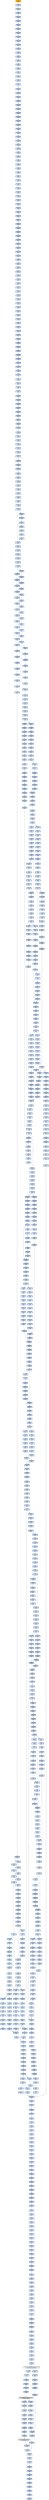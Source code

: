 strict digraph G {
	graph [bgcolor=transparent,
		name=G
	];
	node [color=lightsteelblue,
		fillcolor=lightsteelblue,
		shape=rectangle,
		style=filled
	];
	"0x0042d14f"	[color=lightgrey,
		fillcolor=orange,
		label="0x0042d14f
pusha"];
	"0x0042d150"	[label="0x0042d150
call"];
	"0x0042d14f" -> "0x0042d150"	[color="#000000"];
	"0x0042d155"	[label="0x0042d155
popl"];
	"0x0042d150" -> "0x0042d155"	[color="#000000"];
	"0x0042d156"	[label="0x0042d156
addl"];
	"0x0042d155" -> "0x0042d156"	[color="#000000"];
	"0x0042d15b"	[label="0x0042d15b
movl"];
	"0x0042d156" -> "0x0042d15b"	[color="#000000"];
	"0x0042d15d"	[label="0x0042d15d
addl"];
	"0x0042d15b" -> "0x0042d15d"	[color="#000000"];
	"0x0042d15f"	[label="0x0042d15f
subl"];
	"0x0042d15d" -> "0x0042d15f"	[color="#000000"];
	"0x0042d161"	[label="0x0042d161
movl"];
	"0x0042d15f" -> "0x0042d161"	[color="#000000"];
	"0x0042d163"	[label="0x0042d163
lodsw"];
	"0x0042d161" -> "0x0042d163"	[color="#000000"];
	"0x0042d165"	[label="0x0042d165
shll"];
	"0x0042d163" -> "0x0042d165"	[color="#000000"];
	"0x0042d168"	[label="0x0042d168
movl"];
	"0x0042d165" -> "0x0042d168"	[color="#000000"];
	"0x0042d16a"	[label="0x0042d16a
pushl"];
	"0x0042d168" -> "0x0042d16a"	[color="#000000"];
	"0x0042d16b"	[label="0x0042d16b
lodsl"];
	"0x0042d16a" -> "0x0042d16b"	[color="#000000"];
	"0x0042d16c"	[label="0x0042d16c
subl"];
	"0x0042d16b" -> "0x0042d16c"	[color="#000000"];
	"0x0042d16e"	[label="0x0042d16e
addl"];
	"0x0042d16c" -> "0x0042d16e"	[color="#000000"];
	"0x0042d170"	[label="0x0042d170
movl"];
	"0x0042d16e" -> "0x0042d170"	[color="#000000"];
	"0x0042d172"	[label="0x0042d172
pushl"];
	"0x0042d170" -> "0x0042d172"	[color="#000000"];
	"0x0042d173"	[label="0x0042d173
pushl"];
	"0x0042d172" -> "0x0042d173"	[color="#000000"];
	"0x0042d174"	[label="0x0042d174
decl"];
	"0x0042d173" -> "0x0042d174"	[color="#000000"];
	"0x0042d175"	[label="0x0042d175
movb"];
	"0x0042d174" -> "0x0042d175"	[color="#000000"];
	"0x0042d179"	[label="0x0042d179
movb"];
	"0x0042d175" -> "0x0042d179"	[color="#000000"];
	"0x0042d17c"	[label="0x0042d17c
jne"];
	"0x0042d179" -> "0x0042d17c"	[color="#000000"];
	"0x0042d17e"	[label="0x0042d17e
subl"];
	"0x0042d17c" -> "0x0042d17e"	[color="#000000",
		label=F];
	"0x0042d180"	[label="0x0042d180
lodsb"];
	"0x0042d17e" -> "0x0042d180"	[color="#000000"];
	"0x0042d181"	[label="0x0042d181
movl"];
	"0x0042d180" -> "0x0042d181"	[color="#000000"];
	"0x0042d183"	[label="0x0042d183
andb"];
	"0x0042d181" -> "0x0042d183"	[color="#000000"];
	"0x0042d186"	[label="0x0042d186
andb"];
	"0x0042d183" -> "0x0042d186"	[color="#000000"];
	"0x0042d188"	[label="0x0042d188
shll"];
	"0x0042d186" -> "0x0042d188"	[color="#000000"];
	"0x0042d18b"	[label="0x0042d18b
movb"];
	"0x0042d188" -> "0x0042d18b"	[color="#000000"];
	"0x0042d18d"	[label="0x0042d18d
lodsb"];
	"0x0042d18b" -> "0x0042d18d"	[color="#000000"];
	"0x0042d18e"	[label="0x0042d18e
orl"];
	"0x0042d18d" -> "0x0042d18e"	[color="#000000"];
	"0x0042d190"	[label="0x0042d190
pushl"];
	"0x0042d18e" -> "0x0042d190"	[color="#000000"];
	"0x0042d191"	[label="0x0042d191
addb"];
	"0x0042d190" -> "0x0042d191"	[color="#000000"];
	"0x0042d193"	[label="0x0042d193
movl"];
	"0x0042d191" -> "0x0042d193"	[color="#000000"];
	"0x0042d198"	[label="0x0042d198
shll"];
	"0x0042d193" -> "0x0042d198"	[color="#000000"];
	"0x0042d19a"	[label="0x0042d19a
popl"];
	"0x0042d198" -> "0x0042d19a"	[color="#000000"];
	"0x0042d19b"	[label="0x0042d19b
popl"];
	"0x0042d19a" -> "0x0042d19b"	[color="#000000"];
	"0x0042d19c"	[label="0x0042d19c
movl"];
	"0x0042d19b" -> "0x0042d19c"	[color="#000000"];
	"0x0042d19e"	[label="0x0042d19e
leal"];
	"0x0042d19c" -> "0x0042d19e"	[color="#000000"];
	"0x0042d1a5"	[label="0x0042d1a5
pushl"];
	"0x0042d19e" -> "0x0042d1a5"	[color="#000000"];
	"0x0042d1a6"	[label="0x0042d1a6
subl"];
	"0x0042d1a5" -> "0x0042d1a6"	[color="#000000"];
	"0x0042d1a8"	[label="0x0042d1a8
pushl"];
	"0x0042d1a6" -> "0x0042d1a8"	[color="#000000"];
	"0x0042d1a9"	[label="0x0042d1a9
pushl"];
	"0x0042d1a8" -> "0x0042d1a9"	[color="#000000"];
	"0x0042d1aa"	[label="0x0042d1aa
movl"];
	"0x0042d1a9" -> "0x0042d1aa"	[color="#000000"];
	"0x0042d1ac"	[label="0x0042d1ac
pushl"];
	"0x0042d1aa" -> "0x0042d1ac"	[color="#000000"];
	"0x0042d1ad"	[label="0x0042d1ad
movw"];
	"0x0042d1ac" -> "0x0042d1ad"	[color="#000000"];
	"0x0042d1b0"	[label="0x0042d1b0
shll"];
	"0x0042d1ad" -> "0x0042d1b0"	[color="#000000"];
	"0x0042d1b3"	[label="0x0042d1b3
pushl"];
	"0x0042d1b0" -> "0x0042d1b3"	[color="#000000"];
	"0x0042d1b4"	[label="0x0042d1b4
pushl"];
	"0x0042d1b3" -> "0x0042d1b4"	[color="#000000"];
	"0x0042d1b5"	[label="0x0042d1b5
addl"];
	"0x0042d1b4" -> "0x0042d1b5"	[color="#000000"];
	"0x0042d1b8"	[label="0x0042d1b8
pushl"];
	"0x0042d1b5" -> "0x0042d1b8"	[color="#000000"];
	"0x0042d1b9"	[label="0x0042d1b9
pushl"];
	"0x0042d1b8" -> "0x0042d1b9"	[color="#000000"];
	"0x0042d1ba"	[label="0x0042d1ba
addl"];
	"0x0042d1b9" -> "0x0042d1ba"	[color="#000000"];
	"0x0042d1bd"	[label="0x0042d1bd
pushl"];
	"0x0042d1ba" -> "0x0042d1bd"	[color="#000000"];
	"0x0042d1be"	[label="0x0042d1be
pushl"];
	"0x0042d1bd" -> "0x0042d1be"	[color="#000000"];
	"0x0042d1bf"	[label="0x0042d1bf
call"];
	"0x0042d1be" -> "0x0042d1bf"	[color="#000000"];
	"0x0042d222"	[label="0x0042d222
pushl"];
	"0x0042d1bf" -> "0x0042d222"	[color="#000000"];
	"0x0042d223"	[label="0x0042d223
pushl"];
	"0x0042d222" -> "0x0042d223"	[color="#000000"];
	"0x0042d224"	[label="0x0042d224
pushl"];
	"0x0042d223" -> "0x0042d224"	[color="#000000"];
	"0x0042d225"	[label="0x0042d225
pushl"];
	"0x0042d224" -> "0x0042d225"	[color="#000000"];
	"0x0042d226"	[label="0x0042d226
subl"];
	"0x0042d225" -> "0x0042d226"	[color="#000000"];
	"0x0042d229"	[label="0x0042d229
movl"];
	"0x0042d226" -> "0x0042d229"	[color="#000000"];
	"0x0042d230"	[label="0x0042d230
movl"];
	"0x0042d229" -> "0x0042d230"	[color="#000000"];
	"0x0042d238"	[label="0x0042d238
movb"];
	"0x0042d230" -> "0x0042d238"	[color="#000000"];
	"0x0042d23d"	[label="0x0042d23d
movl"];
	"0x0042d238" -> "0x0042d23d"	[color="#000000"];
	"0x0042d244"	[label="0x0042d244
leal"];
	"0x0042d23d" -> "0x0042d244"	[color="#000000"];
	"0x0042d247"	[label="0x0042d247
movl"];
	"0x0042d244" -> "0x0042d247"	[color="#000000"];
	"0x0042d24b"	[label="0x0042d24b
movl"];
	"0x0042d247" -> "0x0042d24b"	[color="#000000"];
	"0x0042d250"	[label="0x0042d250
movzbl"];
	"0x0042d24b" -> "0x0042d250"	[color="#000000"];
	"0x0042d254"	[label="0x0042d254
movl"];
	"0x0042d250" -> "0x0042d254"	[color="#000000"];
	"0x0042d256"	[label="0x0042d256
shll"];
	"0x0042d254" -> "0x0042d256"	[color="#000000"];
	"0x0042d258"	[label="0x0042d258
movl"];
	"0x0042d256" -> "0x0042d258"	[color="#000000"];
	"0x0042d25a"	[label="0x0042d25a
decl"];
	"0x0042d258" -> "0x0042d25a"	[color="#000000"];
	"0x0042d25b"	[label="0x0042d25b
movl"];
	"0x0042d25a" -> "0x0042d25b"	[color="#000000"];
	"0x0042d25f"	[label="0x0042d25f
movzbl"];
	"0x0042d25b" -> "0x0042d25f"	[color="#000000"];
	"0x0042d263"	[label="0x0042d263
shll"];
	"0x0042d25f" -> "0x0042d263"	[color="#000000"];
	"0x0042d265"	[label="0x0042d265
decl"];
	"0x0042d263" -> "0x0042d265"	[color="#000000"];
	"0x0042d266"	[label="0x0042d266
movl"];
	"0x0042d265" -> "0x0042d266"	[color="#000000"];
	"0x0042d26a"	[label="0x0042d26a
movl"];
	"0x0042d266" -> "0x0042d26a"	[color="#000000"];
	"0x0042d271"	[label="0x0042d271
movzbl"];
	"0x0042d26a" -> "0x0042d271"	[color="#000000"];
	"0x0042d274"	[label="0x0042d274
movl"];
	"0x0042d271" -> "0x0042d274"	[color="#000000"];
	"0x0042d27b"	[label="0x0042d27b
movl"];
	"0x0042d274" -> "0x0042d27b"	[color="#000000"];
	"0x0042d283"	[label="0x0042d283
movl"];
	"0x0042d27b" -> "0x0042d283"	[color="#000000"];
	"0x0042d289"	[label="0x0042d289
movl"];
	"0x0042d283" -> "0x0042d289"	[color="#000000"];
	"0x0042d28e"	[label="0x0042d28e
movl"];
	"0x0042d289" -> "0x0042d28e"	[color="#000000"];
	"0x0042d292"	[label="0x0042d292
movl"];
	"0x0042d28e" -> "0x0042d292"	[color="#000000"];
	"0x0042d29a"	[label="0x0042d29a
movl"];
	"0x0042d292" -> "0x0042d29a"	[color="#000000"];
	"0x0042d2a2"	[label="0x0042d2a2
movl"];
	"0x0042d29a" -> "0x0042d2a2"	[color="#000000"];
	"0x0042d2aa"	[label="0x0042d2aa
movl"];
	"0x0042d2a2" -> "0x0042d2aa"	[color="#000000"];
	"0x0042d2b2"	[label="0x0042d2b2
movzbl"];
	"0x0042d2aa" -> "0x0042d2b2"	[color="#000000"];
	"0x0042d2b6"	[label="0x0042d2b6
addl"];
	"0x0042d2b2" -> "0x0042d2b6"	[color="#000000"];
	"0x0042d2b8"	[label="0x0042d2b8
shll"];
	"0x0042d2b6" -> "0x0042d2b8"	[color="#000000"];
	"0x0042d2ba"	[label="0x0042d2ba
leal"];
	"0x0042d2b8" -> "0x0042d2ba"	[color="#000000"];
	"0x0042d2c0"	[label="0x0042d2c0
cmpl"];
	"0x0042d2ba" -> "0x0042d2c0"	[color="#000000"];
	"0x0042d2c4"	[label="0x0042d2c4
jae"];
	"0x0042d2c0" -> "0x0042d2c4"	[color="#000000"];
	"0x0042d2c6"	[label="0x0042d2c6
movl"];
	"0x0042d2c4" -> "0x0042d2c6"	[color="#000000",
		label=F];
	"0x0042d2ca"	[label="0x0042d2ca
movw"];
	"0x0042d2c6" -> "0x0042d2ca"	[color="#000000"];
	"0x0042d2cf"	[label="0x0042d2cf
addl"];
	"0x0042d2ca" -> "0x0042d2cf"	[color="#000000"];
	"0x0042d2d2"	[label="0x0042d2d2
loop"];
	"0x0042d2cf" -> "0x0042d2d2"	[color="#000000"];
	"0x0042d2d4"	[label="0x0042d2d4
movl"];
	"0x0042d2d2" -> "0x0042d2d4"	[color="#000000",
		label=F];
	"0x0042d2db"	[label="0x0042d2db
xorl"];
	"0x0042d2d4" -> "0x0042d2db"	[color="#000000"];
	"0x0042d2dd"	[label="0x0042d2dd
movl"];
	"0x0042d2db" -> "0x0042d2dd"	[color="#000000"];
	"0x0042d2e5"	[label="0x0042d2e5
movl"];
	"0x0042d2dd" -> "0x0042d2e5"	[color="#000000"];
	"0x0042d2e7"	[label="0x0042d2e7
addl"];
	"0x0042d2e5" -> "0x0042d2e7"	[color="#000000"];
	"0x0042d2ee"	[label="0x0042d2ee
movl"];
	"0x0042d2e7" -> "0x0042d2ee"	[color="#000000"];
	"0x0042d2f2"	[label="0x0042d2f2
xorl"];
	"0x0042d2ee" -> "0x0042d2f2"	[color="#000000"];
	"0x0042d2f4"	[label="0x0042d2f4
cmpl"];
	"0x0042d2f2" -> "0x0042d2f4"	[color="#000000"];
	"0x0042d2f8"	[label="0x0042d2f8
je"];
	"0x0042d2f4" -> "0x0042d2f8"	[color="#000000"];
	"0x0042d2fe"	[label="0x0042d2fe
movzbl"];
	"0x0042d2f8" -> "0x0042d2fe"	[color="#000000",
		label=F];
	"0x0042d301"	[label="0x0042d301
shll"];
	"0x0042d2fe" -> "0x0042d301"	[color="#000000"];
	"0x0042d304"	[label="0x0042d304
incl"];
	"0x0042d301" -> "0x0042d304"	[color="#000000"];
	"0x0042d305"	[label="0x0042d305
incl"];
	"0x0042d304" -> "0x0042d305"	[color="#000000"];
	"0x0042d306"	[label="0x0042d306
orl"];
	"0x0042d305" -> "0x0042d306"	[color="#000000"];
	"0x0042d308"	[label="0x0042d308
cmpl"];
	"0x0042d306" -> "0x0042d308"	[color="#000000"];
	"0x0042d30b"	[label="0x0042d30b
jle"];
	"0x0042d308" -> "0x0042d30b"	[color="#000000"];
	"0x0042d30d"	[label="0x0042d30d
movl"];
	"0x0042d30b" -> "0x0042d30d"	[color="#000000",
		label=F];
	"0x0042d314"	[label="0x0042d314
cmpl"];
	"0x0042d30d" -> "0x0042d314"	[color="#000000"];
	"0x0042d318"	[label="0x0042d318
jae"];
	"0x0042d314" -> "0x0042d318"	[color="#000000"];
	"0x0042d31e"	[label="0x0042d31e
movl"];
	"0x0042d318" -> "0x0042d31e"	[color="#000000",
		label=F];
	"0x0042d322"	[label="0x0042d322
andl"];
	"0x0042d31e" -> "0x0042d322"	[color="#000000"];
	"0x0042d326"	[label="0x0042d326
movl"];
	"0x0042d322" -> "0x0042d326"	[color="#000000"];
	"0x0042d32a"	[label="0x0042d32a
movl"];
	"0x0042d326" -> "0x0042d32a"	[color="#000000"];
	"0x0042d32e"	[label="0x0042d32e
shll"];
	"0x0042d32a" -> "0x0042d32e"	[color="#000000"];
	"0x0042d331"	[label="0x0042d331
movl"];
	"0x0042d32e" -> "0x0042d331"	[color="#000000"];
	"0x0042d335"	[label="0x0042d335
addl"];
	"0x0042d331" -> "0x0042d335"	[color="#000000"];
	"0x0042d337"	[label="0x0042d337
cmpl"];
	"0x0042d335" -> "0x0042d337"	[color="#000000"];
	"0x0042d33f"	[label="0x0042d33f
leal"];
	"0x0042d337" -> "0x0042d33f"	[color="#000000"];
	"0x0042d342"	[label="0x0042d342
ja"];
	"0x0042d33f" -> "0x0042d342"	[color="#000000"];
	"0x0042d35c"	[label="0x0042d35c
movl"];
	"0x0042d342" -> "0x0042d35c"	[color="#000000",
		label=T];
	"0x0042d344"	[label="0x0042d344
cmpl"];
	"0x0042d342" -> "0x0042d344"	[color="#000000",
		label=F];
	"0x0042d360"	[label="0x0042d360
movw"];
	"0x0042d35c" -> "0x0042d360"	[color="#000000"];
	"0x0042d364"	[label="0x0042d364
shrl"];
	"0x0042d360" -> "0x0042d364"	[color="#000000"];
	"0x0042d367"	[label="0x0042d367
movzwl"];
	"0x0042d364" -> "0x0042d367"	[color="#000000"];
	"0x0042d36a"	[label="0x0042d36a
imull"];
	"0x0042d367" -> "0x0042d36a"	[color="#000000"];
	"0x0042d36d"	[label="0x0042d36d
cmpl"];
	"0x0042d36a" -> "0x0042d36d"	[color="#000000"];
	"0x0042d36f"	[label="0x0042d36f
jae"];
	"0x0042d36d" -> "0x0042d36f"	[color="#000000"];
	"0x0042d375"	[label="0x0042d375
movl"];
	"0x0042d36f" -> "0x0042d375"	[color="#000000",
		label=F];
	"0x0042d552"	[label="0x0042d552
movl"];
	"0x0042d36f" -> "0x0042d552"	[color="#000000",
		label=T];
	"0x0042d379"	[label="0x0042d379
movl"];
	"0x0042d375" -> "0x0042d379"	[color="#000000"];
	"0x0042d37e"	[label="0x0042d37e
subl"];
	"0x0042d379" -> "0x0042d37e"	[color="#000000"];
	"0x0042d380"	[label="0x0042d380
movb"];
	"0x0042d37e" -> "0x0042d380"	[color="#000000"];
	"0x0042d384"	[label="0x0042d384
sarl"];
	"0x0042d380" -> "0x0042d384"	[color="#000000"];
	"0x0042d387"	[label="0x0042d387
movl"];
	"0x0042d384" -> "0x0042d387"	[color="#000000"];
	"0x0042d38c"	[label="0x0042d38c
leal"];
	"0x0042d387" -> "0x0042d38c"	[color="#000000"];
	"0x0042d38f"	[label="0x0042d38f
movzbl"];
	"0x0042d38c" -> "0x0042d38f"	[color="#000000"];
	"0x0042d394"	[label="0x0042d394
movw"];
	"0x0042d38f" -> "0x0042d394"	[color="#000000"];
	"0x0042d398"	[label="0x0042d398
movl"];
	"0x0042d394" -> "0x0042d398"	[color="#000000"];
	"0x0042d39c"	[label="0x0042d39c
andl"];
	"0x0042d398" -> "0x0042d39c"	[color="#000000"];
	"0x0042d3a0"	[label="0x0042d3a0
movl"];
	"0x0042d39c" -> "0x0042d3a0"	[color="#000000"];
	"0x0042d3a4"	[label="0x0042d3a4
shll"];
	"0x0042d3a0" -> "0x0042d3a4"	[color="#000000"];
	"0x0042d3a6"	[label="0x0042d3a6
movl"];
	"0x0042d3a4" -> "0x0042d3a6"	[color="#000000"];
	"0x0042d3ab"	[label="0x0042d3ab
subl"];
	"0x0042d3a6" -> "0x0042d3ab"	[color="#000000"];
	"0x0042d3af"	[label="0x0042d3af
sarl"];
	"0x0042d3ab" -> "0x0042d3af"	[color="#000000"];
	"0x0042d3b1"	[label="0x0042d3b1
addl"];
	"0x0042d3af" -> "0x0042d3b1"	[color="#000000"];
	"0x0042d3b3"	[label="0x0042d3b3
imull"];
	"0x0042d3b1" -> "0x0042d3b3"	[color="#000000"];
	"0x0042d3b9"	[label="0x0042d3b9
cmpl"];
	"0x0042d3b3" -> "0x0042d3b9"	[color="#000000"];
	"0x0042d3be"	[label="0x0042d3be
leal"];
	"0x0042d3b9" -> "0x0042d3be"	[color="#000000"];
	"0x0042d3c5"	[label="0x0042d3c5
movl"];
	"0x0042d3be" -> "0x0042d3c5"	[color="#000000"];
	"0x0042d3c9"	[label="0x0042d3c9
jle"];
	"0x0042d3c5" -> "0x0042d3c9"	[color="#000000"];
	"0x0042d499"	[label="0x0042d499
leal"];
	"0x0042d3c9" -> "0x0042d499"	[color="#000000",
		label=T];
	"0x0042d3cf"	[label="0x0042d3cf
movl"];
	"0x0042d3c9" -> "0x0042d3cf"	[color="#000000",
		label=F];
	"0x0042d49c"	[label="0x0042d49c
movl"];
	"0x0042d499" -> "0x0042d49c"	[color="#000000"];
	"0x0042d4a0"	[label="0x0042d4a0
addl"];
	"0x0042d49c" -> "0x0042d4a0"	[color="#000000"];
	"0x0042d4a2"	[label="0x0042d4a2
cmpl"];
	"0x0042d4a0" -> "0x0042d4a2"	[color="#000000"];
	"0x0042d4aa"	[label="0x0042d4aa
ja"];
	"0x0042d4a2" -> "0x0042d4aa"	[color="#000000"];
	"0x0042d4c4"	[label="0x0042d4c4
movl"];
	"0x0042d4aa" -> "0x0042d4c4"	[color="#000000",
		label=T];
	"0x0042d4ac"	[label="0x0042d4ac
cmpl"];
	"0x0042d4aa" -> "0x0042d4ac"	[color="#000000",
		label=F];
	"0x0042d4c8"	[label="0x0042d4c8
movw"];
	"0x0042d4c4" -> "0x0042d4c8"	[color="#000000"];
	"0x0042d4cc"	[label="0x0042d4cc
shrl"];
	"0x0042d4c8" -> "0x0042d4cc"	[color="#000000"];
	"0x0042d4cf"	[label="0x0042d4cf
movzwl"];
	"0x0042d4cc" -> "0x0042d4cf"	[color="#000000"];
	"0x0042d4d2"	[label="0x0042d4d2
imull"];
	"0x0042d4cf" -> "0x0042d4d2"	[color="#000000"];
	"0x0042d4d5"	[label="0x0042d4d5
cmpl"];
	"0x0042d4d2" -> "0x0042d4d5"	[color="#000000"];
	"0x0042d4d7"	[label="0x0042d4d7
jae"];
	"0x0042d4d5" -> "0x0042d4d7"	[color="#000000"];
	"0x0042d4d9"	[label="0x0042d4d9
movl"];
	"0x0042d4d7" -> "0x0042d4d9"	[color="#000000",
		label=F];
	"0x0042d4f2"	[label="0x0042d4f2
subl"];
	"0x0042d4d7" -> "0x0042d4f2"	[color="#000000",
		label=T];
	"0x0042d4dd"	[label="0x0042d4dd
movl"];
	"0x0042d4d9" -> "0x0042d4dd"	[color="#000000"];
	"0x0042d4e2"	[label="0x0042d4e2
subl"];
	"0x0042d4dd" -> "0x0042d4e2"	[color="#000000"];
	"0x0042d4e4"	[label="0x0042d4e4
movl"];
	"0x0042d4e2" -> "0x0042d4e4"	[color="#000000"];
	"0x0042d4e6"	[label="0x0042d4e6
sarl"];
	"0x0042d4e4" -> "0x0042d4e6"	[color="#000000"];
	"0x0042d4e9"	[label="0x0042d4e9
leal"];
	"0x0042d4e6" -> "0x0042d4e9"	[color="#000000"];
	"0x0042d4ec"	[label="0x0042d4ec
movw"];
	"0x0042d4e9" -> "0x0042d4ec"	[color="#000000"];
	"0x0042d4f0"	[label="0x0042d4f0
jmp"];
	"0x0042d4ec" -> "0x0042d4f0"	[color="#000000"];
	"0x0042d491"	[label="0x0042d491
cmpl"];
	"0x0042d4f0" -> "0x0042d491"	[color="#000000"];
	"0x0042d497"	[label="0x0042d497
jg"];
	"0x0042d491" -> "0x0042d497"	[color="#000000"];
	"0x0042d50a"	[label="0x0042d50a
movl"];
	"0x0042d497" -> "0x0042d50a"	[color="#000000",
		label=T];
	"0x0042d4f6"	[label="0x0042d4f6
subl"];
	"0x0042d4f2" -> "0x0042d4f6"	[color="#000000"];
	"0x0042d4f8"	[label="0x0042d4f8
movl"];
	"0x0042d4f6" -> "0x0042d4f8"	[color="#000000"];
	"0x0042d4fa"	[label="0x0042d4fa
leal"];
	"0x0042d4f8" -> "0x0042d4fa"	[color="#000000"];
	"0x0042d4fd"	[label="0x0042d4fd
shrw"];
	"0x0042d4fa" -> "0x0042d4fd"	[color="#000000"];
	"0x0042d501"	[label="0x0042d501
subw"];
	"0x0042d4fd" -> "0x0042d501"	[color="#000000"];
	"0x0042d504"	[label="0x0042d504
movw"];
	"0x0042d501" -> "0x0042d504"	[color="#000000"];
	"0x0042d508"	[label="0x0042d508
jmp"];
	"0x0042d504" -> "0x0042d508"	[color="#000000"];
	"0x0042d508" -> "0x0042d491"	[color="#000000"];
	"0x0042d50e"	[label="0x0042d50e
movl"];
	"0x0042d50a" -> "0x0042d50e"	[color="#000000"];
	"0x0042d510"	[label="0x0042d510
movl"];
	"0x0042d50e" -> "0x0042d510"	[color="#000000"];
	"0x0042d517"	[label="0x0042d517
movb"];
	"0x0042d510" -> "0x0042d517"	[color="#000000"];
	"0x0042d51b"	[label="0x0042d51b
movb"];
	"0x0042d517" -> "0x0042d51b"	[color="#000000"];
	"0x0042d51e"	[label="0x0042d51e
incl"];
	"0x0042d51b" -> "0x0042d51e"	[color="#000000"];
	"0x0042d51f"	[label="0x0042d51f
cmpl"];
	"0x0042d51e" -> "0x0042d51f"	[color="#000000"];
	"0x0042d524"	[label="0x0042d524
movl"];
	"0x0042d51f" -> "0x0042d524"	[color="#000000"];
	"0x0042d528"	[label="0x0042d528
jg"];
	"0x0042d524" -> "0x0042d528"	[color="#000000"];
	"0x0042d52a"	[label="0x0042d52a
movl"];
	"0x0042d528" -> "0x0042d52a"	[color="#000000",
		label=F];
	"0x0042d537"	[label="0x0042d537
cmpl"];
	"0x0042d528" -> "0x0042d537"	[color="#000000",
		label=T];
	"0x0042d532"	[label="0x0042d532
jmp"];
	"0x0042d52a" -> "0x0042d532"	[color="#000000"];
	"0x0042dc53"	[label="0x0042dc53
movl"];
	"0x0042d532" -> "0x0042dc53"	[color="#000000"];
	"0x0042dc5a"	[label="0x0042dc5a
cmpl"];
	"0x0042dc53" -> "0x0042dc5a"	[color="#000000"];
	"0x0042dc5e"	[label="0x0042dc5e
jb"];
	"0x0042dc5a" -> "0x0042dc5e"	[color="#000000"];
	"0x0042dc64"	[label="0x0042dc64
cmpl"];
	"0x0042dc5e" -> "0x0042dc64"	[color="#000000",
		label=F];
	"0x0042d348"	[label="0x0042d348
je"];
	"0x0042d344" -> "0x0042d348"	[color="#000000"];
	"0x0042d34e"	[label="0x0042d34e
shll"];
	"0x0042d348" -> "0x0042d34e"	[color="#000000",
		label=F];
	"0x0042d353"	[label="0x0042d353
movzbl"];
	"0x0042d34e" -> "0x0042d353"	[color="#000000"];
	"0x0042d356"	[label="0x0042d356
shll"];
	"0x0042d353" -> "0x0042d356"	[color="#000000"];
	"0x0042d359"	[label="0x0042d359
incl"];
	"0x0042d356" -> "0x0042d359"	[color="#000000"];
	"0x0042d35a"	[label="0x0042d35a
orl"];
	"0x0042d359" -> "0x0042d35a"	[color="#000000"];
	"0x0042d35a" -> "0x0042d35c"	[color="#000000"];
	"0x0042d4b0"	[label="0x0042d4b0
je"];
	"0x0042d4ac" -> "0x0042d4b0"	[color="#000000"];
	"0x0042d4b6"	[label="0x0042d4b6
shll"];
	"0x0042d4b0" -> "0x0042d4b6"	[color="#000000",
		label=F];
	"0x0042d4bb"	[label="0x0042d4bb
movzbl"];
	"0x0042d4b6" -> "0x0042d4bb"	[color="#000000"];
	"0x0042d4be"	[label="0x0042d4be
shll"];
	"0x0042d4bb" -> "0x0042d4be"	[color="#000000"];
	"0x0042d4c1"	[label="0x0042d4c1
incl"];
	"0x0042d4be" -> "0x0042d4c1"	[color="#000000"];
	"0x0042d4c2"	[label="0x0042d4c2
orl"];
	"0x0042d4c1" -> "0x0042d4c2"	[color="#000000"];
	"0x0042d4c2" -> "0x0042d4c4"	[color="#000000"];
	"0x0042d556"	[label="0x0042d556
subl"];
	"0x0042d552" -> "0x0042d556"	[color="#000000"];
	"0x0042d558"	[label="0x0042d558
movl"];
	"0x0042d556" -> "0x0042d558"	[color="#000000"];
	"0x0042d55c"	[label="0x0042d55c
subl"];
	"0x0042d558" -> "0x0042d55c"	[color="#000000"];
	"0x0042d55e"	[label="0x0042d55e
movl"];
	"0x0042d55c" -> "0x0042d55e"	[color="#000000"];
	"0x0042d560"	[label="0x0042d560
shrw"];
	"0x0042d55e" -> "0x0042d560"	[color="#000000"];
	"0x0042d564"	[label="0x0042d564
subw"];
	"0x0042d560" -> "0x0042d564"	[color="#000000"];
	"0x0042d567"	[label="0x0042d567
cmpl"];
	"0x0042d564" -> "0x0042d567"	[color="#000000"];
	"0x0042d56d"	[label="0x0042d56d
movw"];
	"0x0042d567" -> "0x0042d56d"	[color="#000000"];
	"0x0042d571"	[label="0x0042d571
movl"];
	"0x0042d56d" -> "0x0042d571"	[color="#000000"];
	"0x0042d575"	[label="0x0042d575
leal"];
	"0x0042d571" -> "0x0042d575"	[color="#000000"];
	"0x0042d579"	[label="0x0042d579
movl"];
	"0x0042d575" -> "0x0042d579"	[color="#000000"];
	"0x0042d57d"	[label="0x0042d57d
ja"];
	"0x0042d579" -> "0x0042d57d"	[color="#000000"];
	"0x0042d57f"	[label="0x0042d57f
cmpl"];
	"0x0042d57d" -> "0x0042d57f"	[color="#000000",
		label=F];
	"0x0042d595"	[label="0x0042d595
movl"];
	"0x0042d57d" -> "0x0042d595"	[color="#000000",
		label=T];
	"0x0042d583"	[label="0x0042d583
je"];
	"0x0042d57f" -> "0x0042d583"	[color="#000000"];
	"0x0042d589"	[label="0x0042d589
movzbl"];
	"0x0042d583" -> "0x0042d589"	[color="#000000",
		label=F];
	"0x0042d58c"	[label="0x0042d58c
shll"];
	"0x0042d589" -> "0x0042d58c"	[color="#000000"];
	"0x0042d58f"	[label="0x0042d58f
shll"];
	"0x0042d58c" -> "0x0042d58f"	[color="#000000"];
	"0x0042d592"	[label="0x0042d592
incl"];
	"0x0042d58f" -> "0x0042d592"	[color="#000000"];
	"0x0042d593"	[label="0x0042d593
orl"];
	"0x0042d592" -> "0x0042d593"	[color="#000000"];
	"0x0042d593" -> "0x0042d595"	[color="#000000"];
	"0x0042d599"	[label="0x0042d599
movl"];
	"0x0042d595" -> "0x0042d599"	[color="#000000"];
	"0x0042d59b"	[label="0x0042d59b
shrl"];
	"0x0042d599" -> "0x0042d59b"	[color="#000000"];
	"0x0042d59e"	[label="0x0042d59e
movw"];
	"0x0042d59b" -> "0x0042d59e"	[color="#000000"];
	"0x0042d5a5"	[label="0x0042d5a5
movzwl"];
	"0x0042d59e" -> "0x0042d5a5"	[color="#000000"];
	"0x0042d5a8"	[label="0x0042d5a8
imull"];
	"0x0042d5a5" -> "0x0042d5a8"	[color="#000000"];
	"0x0042d5ab"	[label="0x0042d5ab
cmpl"];
	"0x0042d5a8" -> "0x0042d5ab"	[color="#000000"];
	"0x0042d5ad"	[label="0x0042d5ad
jae"];
	"0x0042d5ab" -> "0x0042d5ad"	[color="#000000"];
	"0x0042d5af"	[label="0x0042d5af
movl"];
	"0x0042d5ad" -> "0x0042d5af"	[color="#000000",
		label=F];
	"0x0042d601"	[label="0x0042d601
movl"];
	"0x0042d5ad" -> "0x0042d601"	[color="#000000",
		label=T];
	"0x0042d5b1"	[label="0x0042d5b1
movl"];
	"0x0042d5af" -> "0x0042d5b1"	[color="#000000"];
	"0x0042d5b6"	[label="0x0042d5b6
subl"];
	"0x0042d5b1" -> "0x0042d5b6"	[color="#000000"];
	"0x0042d5b8"	[label="0x0042d5b8
movl"];
	"0x0042d5b6" -> "0x0042d5b8"	[color="#000000"];
	"0x0042d5bc"	[label="0x0042d5bc
sarl"];
	"0x0042d5b8" -> "0x0042d5bc"	[color="#000000"];
	"0x0042d5bf"	[label="0x0042d5bf
movl"];
	"0x0042d5bc" -> "0x0042d5bf"	[color="#000000"];
	"0x0042d5c3"	[label="0x0042d5c3
leal"];
	"0x0042d5bf" -> "0x0042d5c3"	[color="#000000"];
	"0x0042d5c6"	[label="0x0042d5c6
movl"];
	"0x0042d5c3" -> "0x0042d5c6"	[color="#000000"];
	"0x0042d5ca"	[label="0x0042d5ca
movl"];
	"0x0042d5c6" -> "0x0042d5ca"	[color="#000000"];
	"0x0042d5ce"	[label="0x0042d5ce
movl"];
	"0x0042d5ca" -> "0x0042d5ce"	[color="#000000"];
	"0x0042d5d2"	[label="0x0042d5d2
movw"];
	"0x0042d5ce" -> "0x0042d5d2"	[color="#000000"];
	"0x0042d5d9"	[label="0x0042d5d9
movl"];
	"0x0042d5d2" -> "0x0042d5d9"	[color="#000000"];
	"0x0042d5dd"	[label="0x0042d5dd
movl"];
	"0x0042d5d9" -> "0x0042d5dd"	[color="#000000"];
	"0x0042d5e1"	[label="0x0042d5e1
movl"];
	"0x0042d5dd" -> "0x0042d5e1"	[color="#000000"];
	"0x0042d5e5"	[label="0x0042d5e5
xorl"];
	"0x0042d5e1" -> "0x0042d5e5"	[color="#000000"];
	"0x0042d5e7"	[label="0x0042d5e7
cmpl"];
	"0x0042d5e5" -> "0x0042d5e7"	[color="#000000"];
	"0x0042d5ec"	[label="0x0042d5ec
setg"];
	"0x0042d5e7" -> "0x0042d5ec"	[color="#000000"];
	"0x0042d5ef"	[label="0x0042d5ef
addl"];
	"0x0042d5ec" -> "0x0042d5ef"	[color="#000000"];
	"0x0042d5f5"	[label="0x0042d5f5
leal"];
	"0x0042d5ef" -> "0x0042d5f5"	[color="#000000"];
	"0x0042d5f8"	[label="0x0042d5f8
movl"];
	"0x0042d5f5" -> "0x0042d5f8"	[color="#000000"];
	"0x0042d5fc"	[label="0x0042d5fc
jmp"];
	"0x0042d5f8" -> "0x0042d5fc"	[color="#000000"];
	"0x0042d875"	[label="0x0042d875
cmpl"];
	"0x0042d5fc" -> "0x0042d875"	[color="#000000"];
	"0x0042d87b"	[label="0x0042d87b
ja"];
	"0x0042d875" -> "0x0042d87b"	[color="#000000"];
	"0x0042d893"	[label="0x0042d893
movw"];
	"0x0042d87b" -> "0x0042d893"	[color="#000000",
		label=T];
	"0x0042d87d"	[label="0x0042d87d
cmpl"];
	"0x0042d87b" -> "0x0042d87d"	[color="#000000",
		label=F];
	"0x0042d896"	[label="0x0042d896
movl"];
	"0x0042d893" -> "0x0042d896"	[color="#000000"];
	"0x0042d898"	[label="0x0042d898
shrl"];
	"0x0042d896" -> "0x0042d898"	[color="#000000"];
	"0x0042d89b"	[label="0x0042d89b
movzwl"];
	"0x0042d898" -> "0x0042d89b"	[color="#000000"];
	"0x0042d89e"	[label="0x0042d89e
imull"];
	"0x0042d89b" -> "0x0042d89e"	[color="#000000"];
	"0x0042d8a1"	[label="0x0042d8a1
cmpl"];
	"0x0042d89e" -> "0x0042d8a1"	[color="#000000"];
	"0x0042d8a3"	[label="0x0042d8a3
jae"];
	"0x0042d8a1" -> "0x0042d8a3"	[color="#000000"];
	"0x0042d8a5"	[label="0x0042d8a5
movl"];
	"0x0042d8a3" -> "0x0042d8a5"	[color="#000000",
		label=F];
	"0x0042d8d4"	[label="0x0042d8d4
subl"];
	"0x0042d8a3" -> "0x0042d8d4"	[color="#000000",
		label=T];
	"0x0042d8a9"	[label="0x0042d8a9
movl"];
	"0x0042d8a5" -> "0x0042d8a9"	[color="#000000"];
	"0x0042d8ae"	[label="0x0042d8ae
subl"];
	"0x0042d8a9" -> "0x0042d8ae"	[color="#000000"];
	"0x0042d8b0"	[label="0x0042d8b0
shll"];
	"0x0042d8ae" -> "0x0042d8b0"	[color="#000000"];
	"0x0042d8b5"	[label="0x0042d8b5
sarl"];
	"0x0042d8b0" -> "0x0042d8b5"	[color="#000000"];
	"0x0042d8b8"	[label="0x0042d8b8
movl"];
	"0x0042d8b5" -> "0x0042d8b8"	[color="#000000"];
	"0x0042d8c0"	[label="0x0042d8c0
leal"];
	"0x0042d8b8" -> "0x0042d8c0"	[color="#000000"];
	"0x0042d8c3"	[label="0x0042d8c3
movw"];
	"0x0042d8c0" -> "0x0042d8c3"	[color="#000000"];
	"0x0042d8c6"	[label="0x0042d8c6
movl"];
	"0x0042d8c3" -> "0x0042d8c6"	[color="#000000"];
	"0x0042d8ca"	[label="0x0042d8ca
leal"];
	"0x0042d8c6" -> "0x0042d8ca"	[color="#000000"];
	"0x0042d8ce"	[label="0x0042d8ce
movl"];
	"0x0042d8ca" -> "0x0042d8ce"	[color="#000000"];
	"0x0042d8d2"	[label="0x0042d8d2
jmp"];
	"0x0042d8ce" -> "0x0042d8d2"	[color="#000000"];
	"0x0042d946"	[label="0x0042d946
movl"];
	"0x0042d8d2" -> "0x0042d946"	[color="#000000"];
	"0x0042d94e"	[label="0x0042d94e
jmp"];
	"0x0042d946" -> "0x0042d94e"	[color="#000000"];
	"0x0042d97f"	[label="0x0042d97f
movl"];
	"0x0042d94e" -> "0x0042d97f"	[color="#000000"];
	"0x0042d983"	[label="0x0042d983
movl"];
	"0x0042d97f" -> "0x0042d983"	[color="#000000"];
	"0x0042d988"	[label="0x0042d988
movl"];
	"0x0042d983" -> "0x0042d988"	[color="#000000"];
	"0x0042d98c"	[label="0x0042d98c
leal"];
	"0x0042d988" -> "0x0042d98c"	[color="#000000"];
	"0x0042d98f"	[label="0x0042d98f
movl"];
	"0x0042d98c" -> "0x0042d98f"	[color="#000000"];
	"0x0042d993"	[label="0x0042d993
addl"];
	"0x0042d98f" -> "0x0042d993"	[color="#000000"];
	"0x0042d995"	[label="0x0042d995
cmpl"];
	"0x0042d993" -> "0x0042d995"	[color="#000000"];
	"0x0042d99d"	[label="0x0042d99d
ja"];
	"0x0042d995" -> "0x0042d99d"	[color="#000000"];
	"0x0042d9b7"	[label="0x0042d9b7
movl"];
	"0x0042d99d" -> "0x0042d9b7"	[color="#000000",
		label=T];
	"0x0042d99f"	[label="0x0042d99f
cmpl"];
	"0x0042d99d" -> "0x0042d99f"	[color="#000000",
		label=F];
	"0x0042d9bb"	[label="0x0042d9bb
movw"];
	"0x0042d9b7" -> "0x0042d9bb"	[color="#000000"];
	"0x0042d9be"	[label="0x0042d9be
shrl"];
	"0x0042d9bb" -> "0x0042d9be"	[color="#000000"];
	"0x0042d9c1"	[label="0x0042d9c1
movzwl"];
	"0x0042d9be" -> "0x0042d9c1"	[color="#000000"];
	"0x0042d9c4"	[label="0x0042d9c4
imull"];
	"0x0042d9c1" -> "0x0042d9c4"	[color="#000000"];
	"0x0042d9c7"	[label="0x0042d9c7
cmpl"];
	"0x0042d9c4" -> "0x0042d9c7"	[color="#000000"];
	"0x0042d9c9"	[label="0x0042d9c9
jae"];
	"0x0042d9c7" -> "0x0042d9c9"	[color="#000000"];
	"0x0042d9cb"	[label="0x0042d9cb
movl"];
	"0x0042d9c9" -> "0x0042d9cb"	[color="#000000",
		label=F];
	"0x0042d9e3"	[label="0x0042d9e3
subl"];
	"0x0042d9c9" -> "0x0042d9e3"	[color="#000000",
		label=T];
	"0x0042d9cf"	[label="0x0042d9cf
movl"];
	"0x0042d9cb" -> "0x0042d9cf"	[color="#000000"];
	"0x0042d9d4"	[label="0x0042d9d4
subl"];
	"0x0042d9cf" -> "0x0042d9d4"	[color="#000000"];
	"0x0042d9d6"	[label="0x0042d9d6
sarl"];
	"0x0042d9d4" -> "0x0042d9d6"	[color="#000000"];
	"0x0042d9d9"	[label="0x0042d9d9
leal"];
	"0x0042d9d6" -> "0x0042d9d9"	[color="#000000"];
	"0x0042d9dc"	[label="0x0042d9dc
movl"];
	"0x0042d9d9" -> "0x0042d9dc"	[color="#000000"];
	"0x0042d9de"	[label="0x0042d9de
movw"];
	"0x0042d9dc" -> "0x0042d9de"	[color="#000000"];
	"0x0042d9e1"	[label="0x0042d9e1
jmp"];
	"0x0042d9de" -> "0x0042d9e1"	[color="#000000"];
	"0x0042d9f8"	[label="0x0042d9f8
movl"];
	"0x0042d9e1" -> "0x0042d9f8"	[color="#000000"];
	"0x0042d9fc"	[label="0x0042d9fc
decl"];
	"0x0042d9f8" -> "0x0042d9fc"	[color="#000000"];
	"0x0042d9fd"	[label="0x0042d9fd
movl"];
	"0x0042d9fc" -> "0x0042d9fd"	[color="#000000"];
	"0x0042da01"	[label="0x0042da01
jne"];
	"0x0042d9fd" -> "0x0042da01"	[color="#000000"];
	"0x0042da03"	[label="0x0042da03
movb"];
	"0x0042da01" -> "0x0042da03"	[color="#000000",
		label=F];
	"0x0042da07"	[label="0x0042da07
movl"];
	"0x0042da03" -> "0x0042da07"	[color="#000000"];
	"0x0042da0c"	[label="0x0042da0c
shll"];
	"0x0042da07" -> "0x0042da0c"	[color="#000000"];
	"0x0042da0e"	[label="0x0042da0e
subl"];
	"0x0042da0c" -> "0x0042da0e"	[color="#000000"];
	"0x0042da10"	[label="0x0042da10
addl"];
	"0x0042da0e" -> "0x0042da10"	[color="#000000"];
	"0x0042da14"	[label="0x0042da14
cmpl"];
	"0x0042da10" -> "0x0042da14"	[color="#000000"];
	"0x0042da19"	[label="0x0042da19
movl"];
	"0x0042da14" -> "0x0042da19"	[color="#000000"];
	"0x0042da1d"	[label="0x0042da1d
jg"];
	"0x0042da19" -> "0x0042da1d"	[color="#000000"];
	"0x0042da23"	[label="0x0042da23
addl"];
	"0x0042da1d" -> "0x0042da23"	[color="#000000",
		label=F];
	"0x0042dc0a"	[label="0x0042dc0a
movl"];
	"0x0042da1d" -> "0x0042dc0a"	[color="#000000",
		label=T];
	"0x0042da28"	[label="0x0042da28
cmpl"];
	"0x0042da23" -> "0x0042da28"	[color="#000000"];
	"0x0042da2b"	[label="0x0042da2b
movl"];
	"0x0042da28" -> "0x0042da2b"	[color="#000000"];
	"0x0042da2d"	[label="0x0042da2d
jle"];
	"0x0042da2b" -> "0x0042da2d"	[color="#000000"];
	"0x0042da34"	[label="0x0042da34
movl"];
	"0x0042da2d" -> "0x0042da34"	[color="#000000",
		label=T];
	"0x0042da2f"	[label="0x0042da2f
movl"];
	"0x0042da2d" -> "0x0042da2f"	[color="#000000",
		label=F];
	"0x0042da38"	[label="0x0042da38
shll"];
	"0x0042da34" -> "0x0042da38"	[color="#000000"];
	"0x0042da3b"	[label="0x0042da3b
movl"];
	"0x0042da38" -> "0x0042da3b"	[color="#000000"];
	"0x0042da43"	[label="0x0042da43
leal"];
	"0x0042da3b" -> "0x0042da43"	[color="#000000"];
	"0x0042da4a"	[label="0x0042da4a
movl"];
	"0x0042da43" -> "0x0042da4a"	[color="#000000"];
	"0x0042da4e"	[label="0x0042da4e
movl"];
	"0x0042da4a" -> "0x0042da4e"	[color="#000000"];
	"0x0042da53"	[label="0x0042da53
leal"];
	"0x0042da4e" -> "0x0042da53"	[color="#000000"];
	"0x0042da56"	[label="0x0042da56
movl"];
	"0x0042da53" -> "0x0042da56"	[color="#000000"];
	"0x0042da5a"	[label="0x0042da5a
addl"];
	"0x0042da56" -> "0x0042da5a"	[color="#000000"];
	"0x0042da5c"	[label="0x0042da5c
cmpl"];
	"0x0042da5a" -> "0x0042da5c"	[color="#000000"];
	"0x0042da64"	[label="0x0042da64
ja"];
	"0x0042da5c" -> "0x0042da64"	[color="#000000"];
	"0x0042da7e"	[label="0x0042da7e
movl"];
	"0x0042da64" -> "0x0042da7e"	[color="#000000",
		label=T];
	"0x0042da66"	[label="0x0042da66
cmpl"];
	"0x0042da64" -> "0x0042da66"	[color="#000000",
		label=F];
	"0x0042da82"	[label="0x0042da82
movw"];
	"0x0042da7e" -> "0x0042da82"	[color="#000000"];
	"0x0042da85"	[label="0x0042da85
shrl"];
	"0x0042da82" -> "0x0042da85"	[color="#000000"];
	"0x0042da88"	[label="0x0042da88
movzwl"];
	"0x0042da85" -> "0x0042da88"	[color="#000000"];
	"0x0042da8b"	[label="0x0042da8b
imull"];
	"0x0042da88" -> "0x0042da8b"	[color="#000000"];
	"0x0042da8e"	[label="0x0042da8e
cmpl"];
	"0x0042da8b" -> "0x0042da8e"	[color="#000000"];
	"0x0042da90"	[label="0x0042da90
jae"];
	"0x0042da8e" -> "0x0042da90"	[color="#000000"];
	"0x0042da92"	[label="0x0042da92
movl"];
	"0x0042da90" -> "0x0042da92"	[color="#000000",
		label=F];
	"0x0042daaa"	[label="0x0042daaa
subl"];
	"0x0042da90" -> "0x0042daaa"	[color="#000000",
		label=T];
	"0x0042da96"	[label="0x0042da96
movl"];
	"0x0042da92" -> "0x0042da96"	[color="#000000"];
	"0x0042da9b"	[label="0x0042da9b
subl"];
	"0x0042da96" -> "0x0042da9b"	[color="#000000"];
	"0x0042da9d"	[label="0x0042da9d
sarl"];
	"0x0042da9b" -> "0x0042da9d"	[color="#000000"];
	"0x0042daa0"	[label="0x0042daa0
leal"];
	"0x0042da9d" -> "0x0042daa0"	[color="#000000"];
	"0x0042daa3"	[label="0x0042daa3
movw"];
	"0x0042daa0" -> "0x0042daa3"	[color="#000000"];
	"0x0042daa6"	[label="0x0042daa6
movl"];
	"0x0042daa3" -> "0x0042daa6"	[color="#000000"];
	"0x0042daa8"	[label="0x0042daa8
jmp"];
	"0x0042daa6" -> "0x0042daa8"	[color="#000000"];
	"0x0042dabf"	[label="0x0042dabf
movl"];
	"0x0042daa8" -> "0x0042dabf"	[color="#000000"];
	"0x0042dac3"	[label="0x0042dac3
decl"];
	"0x0042dabf" -> "0x0042dac3"	[color="#000000"];
	"0x0042dac4"	[label="0x0042dac4
movl"];
	"0x0042dac3" -> "0x0042dac4"	[color="#000000"];
	"0x0042dac8"	[label="0x0042dac8
jne"];
	"0x0042dac4" -> "0x0042dac8"	[color="#000000"];
	"0x0042daca"	[label="0x0042daca
leal"];
	"0x0042dac8" -> "0x0042daca"	[color="#000000",
		label=F];
	"0x0042da6a"	[label="0x0042da6a
je"];
	"0x0042da66" -> "0x0042da6a"	[color="#000000"];
	"0x0042da70"	[label="0x0042da70
shll"];
	"0x0042da6a" -> "0x0042da70"	[color="#000000",
		label=F];
	"0x0042da75"	[label="0x0042da75
movzbl"];
	"0x0042da70" -> "0x0042da75"	[color="#000000"];
	"0x0042da78"	[label="0x0042da78
shll"];
	"0x0042da75" -> "0x0042da78"	[color="#000000"];
	"0x0042da7b"	[label="0x0042da7b
incl"];
	"0x0042da78" -> "0x0042da7b"	[color="#000000"];
	"0x0042da7c"	[label="0x0042da7c
orl"];
	"0x0042da7b" -> "0x0042da7c"	[color="#000000"];
	"0x0042da7c" -> "0x0042da7e"	[color="#000000"];
	"0x0042daae"	[label="0x0042daae
subl"];
	"0x0042daaa" -> "0x0042daae"	[color="#000000"];
	"0x0042dab0"	[label="0x0042dab0
movl"];
	"0x0042daae" -> "0x0042dab0"	[color="#000000"];
	"0x0042dab2"	[label="0x0042dab2
shrw"];
	"0x0042dab0" -> "0x0042dab2"	[color="#000000"];
	"0x0042dab6"	[label="0x0042dab6
subw"];
	"0x0042dab2" -> "0x0042dab6"	[color="#000000"];
	"0x0042dab9"	[label="0x0042dab9
leal"];
	"0x0042dab6" -> "0x0042dab9"	[color="#000000"];
	"0x0042dabc"	[label="0x0042dabc
movw"];
	"0x0042dab9" -> "0x0042dabc"	[color="#000000"];
	"0x0042dabc" -> "0x0042dabf"	[color="#000000"];
	"0x0042dacd"	[label="0x0042dacd
cmpl"];
	"0x0042daca" -> "0x0042dacd"	[color="#000000"];
	"0x0042dad0"	[label="0x0042dad0
movl"];
	"0x0042dacd" -> "0x0042dad0"	[color="#000000"];
	"0x0042dad3"	[label="0x0042dad3
jle"];
	"0x0042dad0" -> "0x0042dad3"	[color="#000000"];
	"0x0042dad9"	[label="0x0042dad9
movl"];
	"0x0042dad3" -> "0x0042dad9"	[color="#000000",
		label=F];
	"0x0042dc00"	[label="0x0042dc00
movl"];
	"0x0042dad3" -> "0x0042dc00"	[color="#000000",
		label=T];
	"0x0042dadb"	[label="0x0042dadb
movl"];
	"0x0042dad9" -> "0x0042dadb"	[color="#000000"];
	"0x0042dadd"	[label="0x0042dadd
sarl"];
	"0x0042dadb" -> "0x0042dadd"	[color="#000000"];
	"0x0042dadf"	[label="0x0042dadf
andl"];
	"0x0042dadd" -> "0x0042dadf"	[color="#000000"];
	"0x0042dae2"	[label="0x0042dae2
leal"];
	"0x0042dadf" -> "0x0042dae2"	[color="#000000"];
	"0x0042dae5"	[label="0x0042dae5
orl"];
	"0x0042dae2" -> "0x0042dae5"	[color="#000000"];
	"0x0042dae8"	[label="0x0042dae8
cmpl"];
	"0x0042dae5" -> "0x0042dae8"	[color="#000000"];
	"0x0042daeb"	[label="0x0042daeb
movl"];
	"0x0042dae8" -> "0x0042daeb"	[color="#000000"];
	"0x0042daef"	[label="0x0042daef
jg"];
	"0x0042daeb" -> "0x0042daef"	[color="#000000"];
	"0x0042daf1"	[label="0x0042daf1
movl"];
	"0x0042daef" -> "0x0042daf1"	[color="#000000",
		label=F];
	"0x0042db0d"	[label="0x0042db0d
leal"];
	"0x0042daef" -> "0x0042db0d"	[color="#000000",
		label=T];
	"0x0042daf5"	[label="0x0042daf5
shll"];
	"0x0042daf1" -> "0x0042daf5"	[color="#000000"];
	"0x0042daf7"	[label="0x0042daf7
addl"];
	"0x0042daf5" -> "0x0042daf7"	[color="#000000"];
	"0x0042daf9"	[label="0x0042daf9
movl"];
	"0x0042daf7" -> "0x0042daf9"	[color="#000000"];
	"0x0042dafc"	[label="0x0042dafc
leal"];
	"0x0042daf9" -> "0x0042dafc"	[color="#000000"];
	"0x0042db00"	[label="0x0042db00
subl"];
	"0x0042dafc" -> "0x0042db00"	[color="#000000"];
	"0x0042db02"	[label="0x0042db02
addl"];
	"0x0042db00" -> "0x0042db02"	[color="#000000"];
	"0x0042db07"	[label="0x0042db07
movl"];
	"0x0042db02" -> "0x0042db07"	[color="#000000"];
	"0x0042db0b"	[label="0x0042db0b
jmp"];
	"0x0042db07" -> "0x0042db0b"	[color="#000000"];
	"0x0042db63"	[label="0x0042db63
movl"];
	"0x0042db0b" -> "0x0042db63"	[color="#000000"];
	"0x0042db6b"	[label="0x0042db6b
movl"];
	"0x0042db63" -> "0x0042db6b"	[color="#000000"];
	"0x0042db70"	[label="0x0042db70
movl"];
	"0x0042db6b" -> "0x0042db70"	[color="#000000"];
	"0x0042db74"	[label="0x0042db74
addl"];
	"0x0042db70" -> "0x0042db74"	[color="#000000"];
	"0x0042db76"	[label="0x0042db76
movl"];
	"0x0042db74" -> "0x0042db76"	[color="#000000"];
	"0x0042db7a"	[label="0x0042db7a
addl"];
	"0x0042db76" -> "0x0042db7a"	[color="#000000"];
	"0x0042db7c"	[label="0x0042db7c
cmpl"];
	"0x0042db7a" -> "0x0042db7c"	[color="#000000"];
	"0x0042db84"	[label="0x0042db84
ja"];
	"0x0042db7c" -> "0x0042db84"	[color="#000000"];
	"0x0042db9e"	[label="0x0042db9e
movl"];
	"0x0042db84" -> "0x0042db9e"	[color="#000000",
		label=T];
	"0x0042db86"	[label="0x0042db86
cmpl"];
	"0x0042db84" -> "0x0042db86"	[color="#000000",
		label=F];
	"0x0042dba2"	[label="0x0042dba2
movw"];
	"0x0042db9e" -> "0x0042dba2"	[color="#000000"];
	"0x0042dba6"	[label="0x0042dba6
shrl"];
	"0x0042dba2" -> "0x0042dba6"	[color="#000000"];
	"0x0042dba9"	[label="0x0042dba9
movzwl"];
	"0x0042dba6" -> "0x0042dba9"	[color="#000000"];
	"0x0042dbac"	[label="0x0042dbac
imull"];
	"0x0042dba9" -> "0x0042dbac"	[color="#000000"];
	"0x0042dbaf"	[label="0x0042dbaf
cmpl"];
	"0x0042dbac" -> "0x0042dbaf"	[color="#000000"];
	"0x0042dbb1"	[label="0x0042dbb1
jae"];
	"0x0042dbaf" -> "0x0042dbb1"	[color="#000000"];
	"0x0042dbb3"	[label="0x0042dbb3
movl"];
	"0x0042dbb1" -> "0x0042dbb3"	[color="#000000",
		label=F];
	"0x0042dbce"	[label="0x0042dbce
subl"];
	"0x0042dbb1" -> "0x0042dbce"	[color="#000000",
		label=T];
	"0x0042dbb7"	[label="0x0042dbb7
movl"];
	"0x0042dbb3" -> "0x0042dbb7"	[color="#000000"];
	"0x0042dbbc"	[label="0x0042dbbc
subl"];
	"0x0042dbb7" -> "0x0042dbbc"	[color="#000000"];
	"0x0042dbbe"	[label="0x0042dbbe
sarl"];
	"0x0042dbbc" -> "0x0042dbbe"	[color="#000000"];
	"0x0042dbc1"	[label="0x0042dbc1
leal"];
	"0x0042dbbe" -> "0x0042dbc1"	[color="#000000"];
	"0x0042dbc4"	[label="0x0042dbc4
movw"];
	"0x0042dbc1" -> "0x0042dbc4"	[color="#000000"];
	"0x0042dbc8"	[label="0x0042dbc8
movl"];
	"0x0042dbc4" -> "0x0042dbc8"	[color="#000000"];
	"0x0042dbcc"	[label="0x0042dbcc
jmp"];
	"0x0042dbc8" -> "0x0042dbcc"	[color="#000000"];
	"0x0042dbed"	[label="0x0042dbed
movl"];
	"0x0042dbcc" -> "0x0042dbed"	[color="#000000"];
	"0x0042dbf1"	[label="0x0042dbf1
shll"];
	"0x0042dbed" -> "0x0042dbf1"	[color="#000000"];
	"0x0042dbf5"	[label="0x0042dbf5
decl"];
	"0x0042dbf1" -> "0x0042dbf5"	[color="#000000"];
	"0x0042dbf6"	[label="0x0042dbf6
movl"];
	"0x0042dbf5" -> "0x0042dbf6"	[color="#000000"];
	"0x0042dbfa"	[label="0x0042dbfa
jne"];
	"0x0042dbf6" -> "0x0042dbfa"	[color="#000000"];
	"0x0042dbfa" -> "0x0042dc00"	[color="#000000",
		label=F];
	"0x0042dbd2"	[label="0x0042dbd2
subl"];
	"0x0042dbce" -> "0x0042dbd2"	[color="#000000"];
	"0x0042dbd4"	[label="0x0042dbd4
movl"];
	"0x0042dbd2" -> "0x0042dbd4"	[color="#000000"];
	"0x0042dbd6"	[label="0x0042dbd6
shrw"];
	"0x0042dbd4" -> "0x0042dbd6"	[color="#000000"];
	"0x0042dbda"	[label="0x0042dbda
subw"];
	"0x0042dbd6" -> "0x0042dbda"	[color="#000000"];
	"0x0042dbdd"	[label="0x0042dbdd
movl"];
	"0x0042dbda" -> "0x0042dbdd"	[color="#000000"];
	"0x0042dbe1"	[label="0x0042dbe1
movw"];
	"0x0042dbdd" -> "0x0042dbe1"	[color="#000000"];
	"0x0042dbe5"	[label="0x0042dbe5
movl"];
	"0x0042dbe1" -> "0x0042dbe5"	[color="#000000"];
	"0x0042dbe9"	[label="0x0042dbe9
incl"];
	"0x0042dbe5" -> "0x0042dbe9"	[color="#000000"];
	"0x0042dbea"	[label="0x0042dbea
orl"];
	"0x0042dbe9" -> "0x0042dbea"	[color="#000000"];
	"0x0042dbea" -> "0x0042dbed"	[color="#000000"];
	"0x0042dc03"	[label="0x0042dc03
incl"];
	"0x0042dc00" -> "0x0042dc03"	[color="#000000"];
	"0x0042dc04"	[label="0x0042dc04
movl"];
	"0x0042dc03" -> "0x0042dc04"	[color="#000000"];
	"0x0042dc08"	[label="0x0042dc08
je"];
	"0x0042dc04" -> "0x0042dc08"	[color="#000000"];
	"0x0042dc08" -> "0x0042dc0a"	[color="#000000",
		label=F];
	"0x0042dc0e"	[label="0x0042dc0e
movl"];
	"0x0042dc0a" -> "0x0042dc0e"	[color="#000000"];
	"0x0042dc12"	[label="0x0042dc12
addl"];
	"0x0042dc0e" -> "0x0042dc12"	[color="#000000"];
	"0x0042dc15"	[label="0x0042dc15
cmpl"];
	"0x0042dc12" -> "0x0042dc15"	[color="#000000"];
	"0x0042dc19"	[label="0x0042dc19
ja"];
	"0x0042dc15" -> "0x0042dc19"	[color="#000000"];
	"0x0042dc1b"	[label="0x0042dc1b
movl"];
	"0x0042dc19" -> "0x0042dc1b"	[color="#000000",
		label=F];
	"0x0042dc22"	[label="0x0042dc22
movl"];
	"0x0042dc1b" -> "0x0042dc22"	[color="#000000"];
	"0x0042dc24"	[label="0x0042dc24
subl"];
	"0x0042dc22" -> "0x0042dc24"	[color="#000000"];
	"0x0042dc28"	[label="0x0042dc28
addl"];
	"0x0042dc24" -> "0x0042dc28"	[color="#000000"];
	"0x0042dc2f"	[label="0x0042dc2f
leal"];
	"0x0042dc28" -> "0x0042dc2f"	[color="#000000"];
	"0x0042dc33"	[label="0x0042dc33
movb"];
	"0x0042dc2f" -> "0x0042dc33"	[color="#000000"];
	"0x0042dc35"	[label="0x0042dc35
incl"];
	"0x0042dc33" -> "0x0042dc35"	[color="#000000"];
	"0x0042dc36"	[label="0x0042dc36
movb"];
	"0x0042dc35" -> "0x0042dc36"	[color="#000000"];
	"0x0042dc3a"	[label="0x0042dc3a
movb"];
	"0x0042dc36" -> "0x0042dc3a"	[color="#000000"];
	"0x0042dc3c"	[label="0x0042dc3c
incl"];
	"0x0042dc3a" -> "0x0042dc3c"	[color="#000000"];
	"0x0042dc3d"	[label="0x0042dc3d
incl"];
	"0x0042dc3c" -> "0x0042dc3d"	[color="#000000"];
	"0x0042dc41"	[label="0x0042dc41
decl"];
	"0x0042dc3d" -> "0x0042dc41"	[color="#000000"];
	"0x0042dc42"	[label="0x0042dc42
je"];
	"0x0042dc41" -> "0x0042dc42"	[color="#000000"];
	"0x0042dc42" -> "0x0042dc53"	[color="#000000",
		label=T];
	"0x0042d603"	[label="0x0042d603
subl"];
	"0x0042d601" -> "0x0042d603"	[color="#000000"];
	"0x0042d605"	[label="0x0042d605
subl"];
	"0x0042d603" -> "0x0042d605"	[color="#000000"];
	"0x0042d607"	[label="0x0042d607
movl"];
	"0x0042d605" -> "0x0042d607"	[color="#000000"];
	"0x0042d609"	[label="0x0042d609
shrw"];
	"0x0042d607" -> "0x0042d609"	[color="#000000"];
	"0x0042d60d"	[label="0x0042d60d
movl"];
	"0x0042d609" -> "0x0042d60d"	[color="#000000"];
	"0x0042d611"	[label="0x0042d611
subw"];
	"0x0042d60d" -> "0x0042d611"	[color="#000000"];
	"0x0042d614"	[label="0x0042d614
cmpl"];
	"0x0042d611" -> "0x0042d614"	[color="#000000"];
	"0x0042d61a"	[label="0x0042d61a
movw"];
	"0x0042d614" -> "0x0042d61a"	[color="#000000"];
	"0x0042d621"	[label="0x0042d621
ja"];
	"0x0042d61a" -> "0x0042d621"	[color="#000000"];
	"0x0042d639"	[label="0x0042d639
movl"];
	"0x0042d621" -> "0x0042d639"	[color="#000000",
		label=T];
	"0x0042d623"	[label="0x0042d623
cmpl"];
	"0x0042d621" -> "0x0042d623"	[color="#000000",
		label=F];
	"0x0042d63d"	[label="0x0042d63d
movl"];
	"0x0042d639" -> "0x0042d63d"	[color="#000000"];
	"0x0042d63f"	[label="0x0042d63f
shrl"];
	"0x0042d63d" -> "0x0042d63f"	[color="#000000"];
	"0x0042d642"	[label="0x0042d642
movw"];
	"0x0042d63f" -> "0x0042d642"	[color="#000000"];
	"0x0042d649"	[label="0x0042d649
movzwl"];
	"0x0042d642" -> "0x0042d649"	[color="#000000"];
	"0x0042d64c"	[label="0x0042d64c
imull"];
	"0x0042d649" -> "0x0042d64c"	[color="#000000"];
	"0x0042d64f"	[label="0x0042d64f
cmpl"];
	"0x0042d64c" -> "0x0042d64f"	[color="#000000"];
	"0x0042d651"	[label="0x0042d651
jae"];
	"0x0042d64f" -> "0x0042d651"	[color="#000000"];
	"0x0042d73a"	[label="0x0042d73a
movl"];
	"0x0042d651" -> "0x0042d73a"	[color="#000000",
		label=T];
	"0x0042d657"	[label="0x0042d657
movl"];
	"0x0042d651" -> "0x0042d657"	[color="#000000",
		label=F];
	"0x0042d73c"	[label="0x0042d73c
subl"];
	"0x0042d73a" -> "0x0042d73c"	[color="#000000"];
	"0x0042d73e"	[label="0x0042d73e
shrw"];
	"0x0042d73c" -> "0x0042d73e"	[color="#000000"];
	"0x0042d742"	[label="0x0042d742
movl"];
	"0x0042d73e" -> "0x0042d742"	[color="#000000"];
	"0x0042d746"	[label="0x0042d746
subw"];
	"0x0042d742" -> "0x0042d746"	[color="#000000"];
	"0x0042d749"	[label="0x0042d749
subl"];
	"0x0042d746" -> "0x0042d749"	[color="#000000"];
	"0x0042d74b"	[label="0x0042d74b
cmpl"];
	"0x0042d749" -> "0x0042d74b"	[color="#000000"];
	"0x0042d751"	[label="0x0042d751
movw"];
	"0x0042d74b" -> "0x0042d751"	[color="#000000"];
	"0x0042d758"	[label="0x0042d758
ja"];
	"0x0042d751" -> "0x0042d758"	[color="#000000"];
	"0x0042d770"	[label="0x0042d770
movl"];
	"0x0042d758" -> "0x0042d770"	[color="#000000",
		label=T];
	"0x0042d75a"	[label="0x0042d75a
cmpl"];
	"0x0042d758" -> "0x0042d75a"	[color="#000000",
		label=F];
	"0x0042d774"	[label="0x0042d774
movl"];
	"0x0042d770" -> "0x0042d774"	[color="#000000"];
	"0x0042d776"	[label="0x0042d776
shrl"];
	"0x0042d774" -> "0x0042d776"	[color="#000000"];
	"0x0042d779"	[label="0x0042d779
movw"];
	"0x0042d776" -> "0x0042d779"	[color="#000000"];
	"0x0042d780"	[label="0x0042d780
movzwl"];
	"0x0042d779" -> "0x0042d780"	[color="#000000"];
	"0x0042d783"	[label="0x0042d783
imull"];
	"0x0042d780" -> "0x0042d783"	[color="#000000"];
	"0x0042d786"	[label="0x0042d786
cmpl"];
	"0x0042d783" -> "0x0042d786"	[color="#000000"];
	"0x0042d788"	[label="0x0042d788
jae"];
	"0x0042d786" -> "0x0042d788"	[color="#000000"];
	"0x0042d78a"	[label="0x0042d78a
movl"];
	"0x0042d788" -> "0x0042d78a"	[color="#000000",
		label=F];
	"0x0042d7ad"	[label="0x0042d7ad
movl"];
	"0x0042d788" -> "0x0042d7ad"	[color="#000000",
		label=T];
	"0x0042d78c"	[label="0x0042d78c
movl"];
	"0x0042d78a" -> "0x0042d78c"	[color="#000000"];
	"0x0042d791"	[label="0x0042d791
subl"];
	"0x0042d78c" -> "0x0042d791"	[color="#000000"];
	"0x0042d793"	[label="0x0042d793
movl"];
	"0x0042d791" -> "0x0042d793"	[color="#000000"];
	"0x0042d797"	[label="0x0042d797
sarl"];
	"0x0042d793" -> "0x0042d797"	[color="#000000"];
	"0x0042d79a"	[label="0x0042d79a
leal"];
	"0x0042d797" -> "0x0042d79a"	[color="#000000"];
	"0x0042d79d"	[label="0x0042d79d
movw"];
	"0x0042d79a" -> "0x0042d79d"	[color="#000000"];
	"0x0042d7a4"	[label="0x0042d7a4
movl"];
	"0x0042d79d" -> "0x0042d7a4"	[color="#000000"];
	"0x0042d7a8"	[label="0x0042d7a8
jmp"];
	"0x0042d7a4" -> "0x0042d7a8"	[color="#000000"];
	"0x0042d84d"	[label="0x0042d84d
movl"];
	"0x0042d7a8" -> "0x0042d84d"	[color="#000000"];
	"0x0042d851"	[label="0x0042d851
movl"];
	"0x0042d84d" -> "0x0042d851"	[color="#000000"];
	"0x0042d855"	[label="0x0042d855
movl"];
	"0x0042d851" -> "0x0042d855"	[color="#000000"];
	"0x0042d859"	[label="0x0042d859
xorl"];
	"0x0042d855" -> "0x0042d859"	[color="#000000"];
	"0x0042d85b"	[label="0x0042d85b
cmpl"];
	"0x0042d859" -> "0x0042d85b"	[color="#000000"];
	"0x0042d860"	[label="0x0042d860
movl"];
	"0x0042d85b" -> "0x0042d860"	[color="#000000"];
	"0x0042d864"	[label="0x0042d864
setg"];
	"0x0042d860" -> "0x0042d864"	[color="#000000"];
	"0x0042d867"	[label="0x0042d867
addl"];
	"0x0042d864" -> "0x0042d867"	[color="#000000"];
	"0x0042d86d"	[label="0x0042d86d
leal"];
	"0x0042d867" -> "0x0042d86d"	[color="#000000"];
	"0x0042d871"	[label="0x0042d871
movl"];
	"0x0042d86d" -> "0x0042d871"	[color="#000000"];
	"0x0042d871" -> "0x0042d875"	[color="#000000"];
	"0x0042d9e7"	[label="0x0042d9e7
subl"];
	"0x0042d9e3" -> "0x0042d9e7"	[color="#000000"];
	"0x0042d9e9"	[label="0x0042d9e9
movl"];
	"0x0042d9e7" -> "0x0042d9e9"	[color="#000000"];
	"0x0042d9eb"	[label="0x0042d9eb
shrw"];
	"0x0042d9e9" -> "0x0042d9eb"	[color="#000000"];
	"0x0042d9ef"	[label="0x0042d9ef
subw"];
	"0x0042d9eb" -> "0x0042d9ef"	[color="#000000"];
	"0x0042d9f2"	[label="0x0042d9f2
movw"];
	"0x0042d9ef" -> "0x0042d9f2"	[color="#000000"];
	"0x0042d9f5"	[label="0x0042d9f5
leal"];
	"0x0042d9f2" -> "0x0042d9f5"	[color="#000000"];
	"0x0042d9f5" -> "0x0042d9f8"	[color="#000000"];
	"0x0042d3d3"	[label="0x0042d3d3
subl"];
	"0x0042d3cf" -> "0x0042d3d3"	[color="#000000"];
	"0x0042d3d7"	[label="0x0042d3d7
movl"];
	"0x0042d3d3" -> "0x0042d3d7"	[color="#000000"];
	"0x0042d3de"	[label="0x0042d3de
movzbl"];
	"0x0042d3d7" -> "0x0042d3de"	[color="#000000"];
	"0x0042d3e2"	[label="0x0042d3e2
movl"];
	"0x0042d3de" -> "0x0042d3e2"	[color="#000000"];
	"0x0042d3e6"	[label="0x0042d3e6
shll"];
	"0x0042d3e2" -> "0x0042d3e6"	[color="#000000"];
	"0x0042d3ea"	[label="0x0042d3ea
movl"];
	"0x0042d3e6" -> "0x0042d3ea"	[color="#000000"];
	"0x0042d3ee"	[label="0x0042d3ee
leal"];
	"0x0042d3ea" -> "0x0042d3ee"	[color="#000000"];
	"0x0042d3f1"	[label="0x0042d3f1
movl"];
	"0x0042d3ee" -> "0x0042d3f1"	[color="#000000"];
	"0x0042d3f5"	[label="0x0042d3f5
andl"];
	"0x0042d3f1" -> "0x0042d3f5"	[color="#000000"];
	"0x0042d3fb"	[label="0x0042d3fb
cmpl"];
	"0x0042d3f5" -> "0x0042d3fb"	[color="#000000"];
	"0x0042d403"	[label="0x0042d403
leal"];
	"0x0042d3fb" -> "0x0042d403"	[color="#000000"];
	"0x0042d407"	[label="0x0042d407
movl"];
	"0x0042d403" -> "0x0042d407"	[color="#000000"];
	"0x0042d40b"	[label="0x0042d40b
leal"];
	"0x0042d407" -> "0x0042d40b"	[color="#000000"];
	"0x0042d40e"	[label="0x0042d40e
ja"];
	"0x0042d40b" -> "0x0042d40e"	[color="#000000"];
	"0x0042d410"	[label="0x0042d410
cmpl"];
	"0x0042d40e" -> "0x0042d410"	[color="#000000",
		label=F];
	"0x0042d428"	[label="0x0042d428
movl"];
	"0x0042d40e" -> "0x0042d428"	[color="#000000",
		label=T];
	"0x0042d414"	[label="0x0042d414
je"];
	"0x0042d410" -> "0x0042d414"	[color="#000000"];
	"0x0042d41a"	[label="0x0042d41a
shll"];
	"0x0042d414" -> "0x0042d41a"	[color="#000000",
		label=F];
	"0x0042d41f"	[label="0x0042d41f
movzbl"];
	"0x0042d41a" -> "0x0042d41f"	[color="#000000"];
	"0x0042d422"	[label="0x0042d422
shll"];
	"0x0042d41f" -> "0x0042d422"	[color="#000000"];
	"0x0042d425"	[label="0x0042d425
incl"];
	"0x0042d422" -> "0x0042d425"	[color="#000000"];
	"0x0042d426"	[label="0x0042d426
orl"];
	"0x0042d425" -> "0x0042d426"	[color="#000000"];
	"0x0042d426" -> "0x0042d428"	[color="#000000"];
	"0x0042d42c"	[label="0x0042d42c
movw"];
	"0x0042d428" -> "0x0042d42c"	[color="#000000"];
	"0x0042d433"	[label="0x0042d433
shrl"];
	"0x0042d42c" -> "0x0042d433"	[color="#000000"];
	"0x0042d436"	[label="0x0042d436
movzwl"];
	"0x0042d433" -> "0x0042d436"	[color="#000000"];
	"0x0042d439"	[label="0x0042d439
imull"];
	"0x0042d436" -> "0x0042d439"	[color="#000000"];
	"0x0042d43c"	[label="0x0042d43c
cmpl"];
	"0x0042d439" -> "0x0042d43c"	[color="#000000"];
	"0x0042d43e"	[label="0x0042d43e
jae"];
	"0x0042d43c" -> "0x0042d43e"	[color="#000000"];
	"0x0042d440"	[label="0x0042d440
movl"];
	"0x0042d43e" -> "0x0042d440"	[color="#000000",
		label=F];
	"0x0042d463"	[label="0x0042d463
subl"];
	"0x0042d43e" -> "0x0042d463"	[color="#000000",
		label=T];
	"0x0042d444"	[label="0x0042d444
movl"];
	"0x0042d440" -> "0x0042d444"	[color="#000000"];
	"0x0042d449"	[label="0x0042d449
subl"];
	"0x0042d444" -> "0x0042d449"	[color="#000000"];
	"0x0042d44b"	[label="0x0042d44b
movl"];
	"0x0042d449" -> "0x0042d44b"	[color="#000000"];
	"0x0042d44d"	[label="0x0042d44d
sarl"];
	"0x0042d44b" -> "0x0042d44d"	[color="#000000"];
	"0x0042d450"	[label="0x0042d450
cmpl"];
	"0x0042d44d" -> "0x0042d450"	[color="#000000"];
	"0x0042d455"	[label="0x0042d455
leal"];
	"0x0042d450" -> "0x0042d455"	[color="#000000"];
	"0x0042d458"	[label="0x0042d458
movw"];
	"0x0042d455" -> "0x0042d458"	[color="#000000"];
	"0x0042d45f"	[label="0x0042d45f
je"];
	"0x0042d458" -> "0x0042d45f"	[color="#000000"];
	"0x0042d483"	[label="0x0042d483
cmpl"];
	"0x0042d45f" -> "0x0042d483"	[color="#000000",
		label=T];
	"0x0042d461"	[label="0x0042d461
jmp"];
	"0x0042d45f" -> "0x0042d461"	[color="#000000",
		label=F];
	"0x0042d489"	[label="0x0042d489
jle"];
	"0x0042d483" -> "0x0042d489"	[color="#000000"];
	"0x0042d48f"	[label="0x0042d48f
jmp"];
	"0x0042d489" -> "0x0042d48f"	[color="#000000",
		label=F];
	"0x0042d467"	[label="0x0042d467
subl"];
	"0x0042d463" -> "0x0042d467"	[color="#000000"];
	"0x0042d469"	[label="0x0042d469
movl"];
	"0x0042d467" -> "0x0042d469"	[color="#000000"];
	"0x0042d46b"	[label="0x0042d46b
leal"];
	"0x0042d469" -> "0x0042d46b"	[color="#000000"];
	"0x0042d46e"	[label="0x0042d46e
shrw"];
	"0x0042d46b" -> "0x0042d46e"	[color="#000000"];
	"0x0042d472"	[label="0x0042d472
subw"];
	"0x0042d46e" -> "0x0042d472"	[color="#000000"];
	"0x0042d475"	[label="0x0042d475
cmpl"];
	"0x0042d472" -> "0x0042d475"	[color="#000000"];
	"0x0042d47a"	[label="0x0042d47a
movw"];
	"0x0042d475" -> "0x0042d47a"	[color="#000000"];
	"0x0042d481"	[label="0x0042d481
je"];
	"0x0042d47a" -> "0x0042d481"	[color="#000000"];
	"0x0042d481" -> "0x0042d491"	[color="#000000",
		label=T];
	"0x0042d481" -> "0x0042d483"	[color="#000000",
		label=F];
	"0x0042d53c"	[label="0x0042d53c
jg"];
	"0x0042d537" -> "0x0042d53c"	[color="#000000"];
	"0x0042d548"	[label="0x0042d548
subl"];
	"0x0042d53c" -> "0x0042d548"	[color="#000000",
		label=T];
	"0x0042d53e"	[label="0x0042d53e
subl"];
	"0x0042d53c" -> "0x0042d53e"	[color="#000000",
		label=F];
	"0x0042d54d"	[label="0x0042d54d
jmp"];
	"0x0042d548" -> "0x0042d54d"	[color="#000000"];
	"0x0042d54d" -> "0x0042dc53"	[color="#000000"];
	"0x0042d543"	[label="0x0042d543
jmp"];
	"0x0042d53e" -> "0x0042d543"	[color="#000000"];
	"0x0042d543" -> "0x0042dc53"	[color="#000000"];
	"0x0042d9a3"	[label="0x0042d9a3
je"];
	"0x0042d99f" -> "0x0042d9a3"	[color="#000000"];
	"0x0042d9a9"	[label="0x0042d9a9
shll"];
	"0x0042d9a3" -> "0x0042d9a9"	[color="#000000",
		label=F];
	"0x0042d9ae"	[label="0x0042d9ae
movzbl"];
	"0x0042d9a9" -> "0x0042d9ae"	[color="#000000"];
	"0x0042d9b1"	[label="0x0042d9b1
shll"];
	"0x0042d9ae" -> "0x0042d9b1"	[color="#000000"];
	"0x0042d9b4"	[label="0x0042d9b4
incl"];
	"0x0042d9b1" -> "0x0042d9b4"	[color="#000000"];
	"0x0042d9b5"	[label="0x0042d9b5
orl"];
	"0x0042d9b4" -> "0x0042d9b5"	[color="#000000"];
	"0x0042d9b5" -> "0x0042d9b7"	[color="#000000"];
	"0x0042db8a"	[label="0x0042db8a
je"];
	"0x0042db86" -> "0x0042db8a"	[color="#000000"];
	"0x0042db90"	[label="0x0042db90
shll"];
	"0x0042db8a" -> "0x0042db90"	[color="#000000",
		label=F];
	"0x0042db95"	[label="0x0042db95
movzbl"];
	"0x0042db90" -> "0x0042db95"	[color="#000000"];
	"0x0042db98"	[label="0x0042db98
shll"];
	"0x0042db95" -> "0x0042db98"	[color="#000000"];
	"0x0042db9b"	[label="0x0042db9b
incl"];
	"0x0042db98" -> "0x0042db9b"	[color="#000000"];
	"0x0042db9c"	[label="0x0042db9c
orl"];
	"0x0042db9b" -> "0x0042db9c"	[color="#000000"];
	"0x0042db9c" -> "0x0042db9e"	[color="#000000"];
	"0x0042d65c"	[label="0x0042d65c
movl"];
	"0x0042d657" -> "0x0042d65c"	[color="#000000"];
	"0x0042d65e"	[label="0x0042d65e
subl"];
	"0x0042d65c" -> "0x0042d65e"	[color="#000000"];
	"0x0042d660"	[label="0x0042d660
movl"];
	"0x0042d65e" -> "0x0042d660"	[color="#000000"];
	"0x0042d668"	[label="0x0042d668
movl"];
	"0x0042d660" -> "0x0042d668"	[color="#000000"];
	"0x0042d66a"	[label="0x0042d66a
sarl"];
	"0x0042d668" -> "0x0042d66a"	[color="#000000"];
	"0x0042d66d"	[label="0x0042d66d
leal"];
	"0x0042d66a" -> "0x0042d66d"	[color="#000000"];
	"0x0042d670"	[label="0x0042d670
movl"];
	"0x0042d66d" -> "0x0042d670"	[color="#000000"];
	"0x0042d674"	[label="0x0042d674
movw"];
	"0x0042d670" -> "0x0042d674"	[color="#000000"];
	"0x0042d67b"	[label="0x0042d67b
movl"];
	"0x0042d674" -> "0x0042d67b"	[color="#000000"];
	"0x0042d67f"	[label="0x0042d67f
movl"];
	"0x0042d67b" -> "0x0042d67f"	[color="#000000"];
	"0x0042d683"	[label="0x0042d683
shll"];
	"0x0042d67f" -> "0x0042d683"	[color="#000000"];
	"0x0042d686"	[label="0x0042d686
addl"];
	"0x0042d683" -> "0x0042d686"	[color="#000000"];
	"0x0042d68a"	[label="0x0042d68a
cmpl"];
	"0x0042d686" -> "0x0042d68a"	[color="#000000"];
	"0x0042d690"	[label="0x0042d690
leal"];
	"0x0042d68a" -> "0x0042d690"	[color="#000000"];
	"0x0042d693"	[label="0x0042d693
ja"];
	"0x0042d690" -> "0x0042d693"	[color="#000000"];
	"0x0042d6ab"	[label="0x0042d6ab
movw"];
	"0x0042d693" -> "0x0042d6ab"	[color="#000000",
		label=T];
	"0x0042d695"	[label="0x0042d695
cmpl"];
	"0x0042d693" -> "0x0042d695"	[color="#000000",
		label=F];
	"0x0042d6b2"	[label="0x0042d6b2
movl"];
	"0x0042d6ab" -> "0x0042d6b2"	[color="#000000"];
	"0x0042d6b4"	[label="0x0042d6b4
shrl"];
	"0x0042d6b2" -> "0x0042d6b4"	[color="#000000"];
	"0x0042d6b7"	[label="0x0042d6b7
movzwl"];
	"0x0042d6b4" -> "0x0042d6b7"	[color="#000000"];
	"0x0042d6ba"	[label="0x0042d6ba
imull"];
	"0x0042d6b7" -> "0x0042d6ba"	[color="#000000"];
	"0x0042d6bd"	[label="0x0042d6bd
cmpl"];
	"0x0042d6ba" -> "0x0042d6bd"	[color="#000000"];
	"0x0042d6bf"	[label="0x0042d6bf
jae"];
	"0x0042d6bd" -> "0x0042d6bf"	[color="#000000"];
	"0x0042d6c1"	[label="0x0042d6c1
subl"];
	"0x0042d6bf" -> "0x0042d6c1"	[color="#000000",
		label=F];
	"0x0042d721"	[label="0x0042d721
subl"];
	"0x0042d6bf" -> "0x0042d721"	[color="#000000",
		label=T];
	"0x0042d6c5"	[label="0x0042d6c5
sarl"];
	"0x0042d6c1" -> "0x0042d6c5"	[color="#000000"];
	"0x0042d6ca"	[label="0x0042d6ca
movl"];
	"0x0042d6c5" -> "0x0042d6ca"	[color="#000000"];
	"0x0042d6ce"	[label="0x0042d6ce
movl"];
	"0x0042d6ca" -> "0x0042d6ce"	[color="#000000"];
	"0x0042d6d2"	[label="0x0042d6d2
cmpl"];
	"0x0042d6ce" -> "0x0042d6d2"	[color="#000000"];
	"0x0042d6d7"	[label="0x0042d6d7
leal"];
	"0x0042d6d2" -> "0x0042d6d7"	[color="#000000"];
	"0x0042d6da"	[label="0x0042d6da
movw"];
	"0x0042d6d7" -> "0x0042d6da"	[color="#000000"];
	"0x0042d6e1"	[label="0x0042d6e1
je"];
	"0x0042d6da" -> "0x0042d6e1"	[color="#000000"];
	"0x0042d6e7"	[label="0x0042d6e7
xorl"];
	"0x0042d6e1" -> "0x0042d6e7"	[color="#000000",
		label=F];
	"0x0042d6e9"	[label="0x0042d6e9
cmpl"];
	"0x0042d6e7" -> "0x0042d6e9"	[color="#000000"];
	"0x0042d6ee"	[label="0x0042d6ee
movl"];
	"0x0042d6e9" -> "0x0042d6ee"	[color="#000000"];
	"0x0042d6f5"	[label="0x0042d6f5
movl"];
	"0x0042d6ee" -> "0x0042d6f5"	[color="#000000"];
	"0x0042d6f9"	[label="0x0042d6f9
setg"];
	"0x0042d6f5" -> "0x0042d6f9"	[color="#000000"];
	"0x0042d6fc"	[label="0x0042d6fc
leal"];
	"0x0042d6f9" -> "0x0042d6fc"	[color="#000000"];
	"0x0042d700"	[label="0x0042d700
movl"];
	"0x0042d6fc" -> "0x0042d700"	[color="#000000"];
	"0x0042d704"	[label="0x0042d704
movl"];
	"0x0042d700" -> "0x0042d704"	[color="#000000"];
	"0x0042d708"	[label="0x0042d708
subl"];
	"0x0042d704" -> "0x0042d708"	[color="#000000"];
	"0x0042d70c"	[label="0x0042d70c
movb"];
	"0x0042d708" -> "0x0042d70c"	[color="#000000"];
	"0x0042d70f"	[label="0x0042d70f
movb"];
	"0x0042d70c" -> "0x0042d70f"	[color="#000000"];
	"0x0042d713"	[label="0x0042d713
movb"];
	"0x0042d70f" -> "0x0042d713"	[color="#000000"];
	"0x0042d717"	[label="0x0042d717
incl"];
	"0x0042d713" -> "0x0042d717"	[color="#000000"];
	"0x0042d718"	[label="0x0042d718
movl"];
	"0x0042d717" -> "0x0042d718"	[color="#000000"];
	"0x0042d71c"	[label="0x0042d71c
jmp"];
	"0x0042d718" -> "0x0042d71c"	[color="#000000"];
	"0x0042d71c" -> "0x0042dc53"	[color="#000000"];
	"0x0042d8d6"	[label="0x0042d8d6
subl"];
	"0x0042d8d4" -> "0x0042d8d6"	[color="#000000"];
	"0x0042d8d8"	[label="0x0042d8d8
movl"];
	"0x0042d8d6" -> "0x0042d8d8"	[color="#000000"];
	"0x0042d8da"	[label="0x0042d8da
shrw"];
	"0x0042d8d8" -> "0x0042d8da"	[color="#000000"];
	"0x0042d8de"	[label="0x0042d8de
subw"];
	"0x0042d8da" -> "0x0042d8de"	[color="#000000"];
	"0x0042d8e1"	[label="0x0042d8e1
cmpl"];
	"0x0042d8de" -> "0x0042d8e1"	[color="#000000"];
	"0x0042d8e7"	[label="0x0042d8e7
movw"];
	"0x0042d8e1" -> "0x0042d8e7"	[color="#000000"];
	"0x0042d8ea"	[label="0x0042d8ea
ja"];
	"0x0042d8e7" -> "0x0042d8ea"	[color="#000000"];
	"0x0042d902"	[label="0x0042d902
movw"];
	"0x0042d8ea" -> "0x0042d902"	[color="#000000",
		label=T];
	"0x0042d8ec"	[label="0x0042d8ec
cmpl"];
	"0x0042d8ea" -> "0x0042d8ec"	[color="#000000",
		label=F];
	"0x0042d906"	[label="0x0042d906
movl"];
	"0x0042d902" -> "0x0042d906"	[color="#000000"];
	"0x0042d908"	[label="0x0042d908
shrl"];
	"0x0042d906" -> "0x0042d908"	[color="#000000"];
	"0x0042d90b"	[label="0x0042d90b
movzwl"];
	"0x0042d908" -> "0x0042d90b"	[color="#000000"];
	"0x0042d90e"	[label="0x0042d90e
imull"];
	"0x0042d90b" -> "0x0042d90e"	[color="#000000"];
	"0x0042d911"	[label="0x0042d911
cmpl"];
	"0x0042d90e" -> "0x0042d911"	[color="#000000"];
	"0x0042d913"	[label="0x0042d913
jae"];
	"0x0042d911" -> "0x0042d913"	[color="#000000"];
	"0x0042d915"	[label="0x0042d915
movl"];
	"0x0042d913" -> "0x0042d915"	[color="#000000",
		label=F];
	"0x0042d950"	[label="0x0042d950
subl"];
	"0x0042d913" -> "0x0042d950"	[color="#000000",
		label=T];
	"0x0042d919"	[label="0x0042d919
movl"];
	"0x0042d915" -> "0x0042d919"	[color="#000000"];
	"0x0042d91e"	[label="0x0042d91e
subl"];
	"0x0042d919" -> "0x0042d91e"	[color="#000000"];
	"0x0042d920"	[label="0x0042d920
shll"];
	"0x0042d91e" -> "0x0042d920"	[color="#000000"];
	"0x0042d925"	[label="0x0042d925
sarl"];
	"0x0042d920" -> "0x0042d925"	[color="#000000"];
	"0x0042d928"	[label="0x0042d928
movl"];
	"0x0042d925" -> "0x0042d928"	[color="#000000"];
	"0x0042d930"	[label="0x0042d930
leal"];
	"0x0042d928" -> "0x0042d930"	[color="#000000"];
	"0x0042d933"	[label="0x0042d933
movl"];
	"0x0042d930" -> "0x0042d933"	[color="#000000"];
	"0x0042d937"	[label="0x0042d937
movw"];
	"0x0042d933" -> "0x0042d937"	[color="#000000"];
	"0x0042d93b"	[label="0x0042d93b
leal"];
	"0x0042d937" -> "0x0042d93b"	[color="#000000"];
	"0x0042d942"	[label="0x0042d942
movl"];
	"0x0042d93b" -> "0x0042d942"	[color="#000000"];
	"0x0042d942" -> "0x0042d946"	[color="#000000"];
	"0x0042d461" -> "0x0042d491"	[color="#000000"];
	"0x0042d7af"	[label="0x0042d7af
subl"];
	"0x0042d7ad" -> "0x0042d7af"	[color="#000000"];
	"0x0042d7b1"	[label="0x0042d7b1
subl"];
	"0x0042d7af" -> "0x0042d7b1"	[color="#000000"];
	"0x0042d7b3"	[label="0x0042d7b3
movl"];
	"0x0042d7b1" -> "0x0042d7b3"	[color="#000000"];
	"0x0042d7b5"	[label="0x0042d7b5
shrw"];
	"0x0042d7b3" -> "0x0042d7b5"	[color="#000000"];
	"0x0042d7b9"	[label="0x0042d7b9
subw"];
	"0x0042d7b5" -> "0x0042d7b9"	[color="#000000"];
	"0x0042d7bc"	[label="0x0042d7bc
movl"];
	"0x0042d7b9" -> "0x0042d7bc"	[color="#000000"];
	"0x0042d7c0"	[label="0x0042d7c0
cmpl"];
	"0x0042d7bc" -> "0x0042d7c0"	[color="#000000"];
	"0x0042d7c6"	[label="0x0042d7c6
movw"];
	"0x0042d7c0" -> "0x0042d7c6"	[color="#000000"];
	"0x0042d7cd"	[label="0x0042d7cd
ja"];
	"0x0042d7c6" -> "0x0042d7cd"	[color="#000000"];
	"0x0042d7e5"	[label="0x0042d7e5
movl"];
	"0x0042d7cd" -> "0x0042d7e5"	[color="#000000",
		label=T];
	"0x0042d7cf"	[label="0x0042d7cf
cmpl"];
	"0x0042d7cd" -> "0x0042d7cf"	[color="#000000",
		label=F];
	"0x0042d7e9"	[label="0x0042d7e9
movl"];
	"0x0042d7e5" -> "0x0042d7e9"	[color="#000000"];
	"0x0042d7eb"	[label="0x0042d7eb
shrl"];
	"0x0042d7e9" -> "0x0042d7eb"	[color="#000000"];
	"0x0042d7ee"	[label="0x0042d7ee
movw"];
	"0x0042d7eb" -> "0x0042d7ee"	[color="#000000"];
	"0x0042d7f5"	[label="0x0042d7f5
movzwl"];
	"0x0042d7ee" -> "0x0042d7f5"	[color="#000000"];
	"0x0042d7f8"	[label="0x0042d7f8
imull"];
	"0x0042d7f5" -> "0x0042d7f8"	[color="#000000"];
	"0x0042d7fb"	[label="0x0042d7fb
cmpl"];
	"0x0042d7f8" -> "0x0042d7fb"	[color="#000000"];
	"0x0042d7fd"	[label="0x0042d7fd
jae"];
	"0x0042d7fb" -> "0x0042d7fd"	[color="#000000"];
	"0x0042d81f"	[label="0x0042d81f
movl"];
	"0x0042d7fd" -> "0x0042d81f"	[color="#000000",
		label=T];
	"0x0042d7ff"	[label="0x0042d7ff
movl"];
	"0x0042d7fd" -> "0x0042d7ff"	[color="#000000",
		label=F];
	"0x0042d821"	[label="0x0042d821
subl"];
	"0x0042d81f" -> "0x0042d821"	[color="#000000"];
	"0x0042d823"	[label="0x0042d823
subl"];
	"0x0042d821" -> "0x0042d823"	[color="#000000"];
	"0x0042d825"	[label="0x0042d825
movl"];
	"0x0042d823" -> "0x0042d825"	[color="#000000"];
	"0x0042d827"	[label="0x0042d827
shrw"];
	"0x0042d825" -> "0x0042d827"	[color="#000000"];
	"0x0042d82b"	[label="0x0042d82b
subw"];
	"0x0042d827" -> "0x0042d82b"	[color="#000000"];
	"0x0042d82e"	[label="0x0042d82e
movl"];
	"0x0042d82b" -> "0x0042d82e"	[color="#000000"];
	"0x0042d832"	[label="0x0042d832
movw"];
	"0x0042d82e" -> "0x0042d832"	[color="#000000"];
	"0x0042d839"	[label="0x0042d839
movl"];
	"0x0042d832" -> "0x0042d839"	[color="#000000"];
	"0x0042d83d"	[label="0x0042d83d
movl"];
	"0x0042d839" -> "0x0042d83d"	[color="#000000"];
	"0x0042d841"	[label="0x0042d841
movl"];
	"0x0042d83d" -> "0x0042d841"	[color="#000000"];
	"0x0042d845"	[label="0x0042d845
movl"];
	"0x0042d841" -> "0x0042d845"	[color="#000000"];
	"0x0042d849"	[label="0x0042d849
movl"];
	"0x0042d845" -> "0x0042d849"	[color="#000000"];
	"0x0042d849" -> "0x0042d84d"	[color="#000000"];
	"0x0042d801"	[label="0x0042d801
movl"];
	"0x0042d7ff" -> "0x0042d801"	[color="#000000"];
	"0x0042d806"	[label="0x0042d806
subl"];
	"0x0042d801" -> "0x0042d806"	[color="#000000"];
	"0x0042d808"	[label="0x0042d808
movl"];
	"0x0042d806" -> "0x0042d808"	[color="#000000"];
	"0x0042d80c"	[label="0x0042d80c
sarl"];
	"0x0042d808" -> "0x0042d80c"	[color="#000000"];
	"0x0042d80f"	[label="0x0042d80f
leal"];
	"0x0042d80c" -> "0x0042d80f"	[color="#000000"];
	"0x0042d812"	[label="0x0042d812
movw"];
	"0x0042d80f" -> "0x0042d812"	[color="#000000"];
	"0x0042d819"	[label="0x0042d819
movl"];
	"0x0042d812" -> "0x0042d819"	[color="#000000"];
	"0x0042d81d"	[label="0x0042d81d
jmp"];
	"0x0042d819" -> "0x0042d81d"	[color="#000000"];
	"0x0042d81d" -> "0x0042d845"	[color="#000000"];
	"0x0042d881"	[label="0x0042d881
je"];
	"0x0042d87d" -> "0x0042d881"	[color="#000000"];
	"0x0042d887"	[label="0x0042d887
movzbl"];
	"0x0042d881" -> "0x0042d887"	[color="#000000",
		label=F];
	"0x0042d88a"	[label="0x0042d88a
shll"];
	"0x0042d887" -> "0x0042d88a"	[color="#000000"];
	"0x0042d88d"	[label="0x0042d88d
shll"];
	"0x0042d88a" -> "0x0042d88d"	[color="#000000"];
	"0x0042d890"	[label="0x0042d890
incl"];
	"0x0042d88d" -> "0x0042d890"	[color="#000000"];
	"0x0042d891"	[label="0x0042d891
orl"];
	"0x0042d890" -> "0x0042d891"	[color="#000000"];
	"0x0042d891" -> "0x0042d893"	[color="#000000"];
	"0x0042d723"	[label="0x0042d723
subl"];
	"0x0042d721" -> "0x0042d723"	[color="#000000"];
	"0x0042d725"	[label="0x0042d725
movl"];
	"0x0042d723" -> "0x0042d725"	[color="#000000"];
	"0x0042d727"	[label="0x0042d727
shrw"];
	"0x0042d725" -> "0x0042d727"	[color="#000000"];
	"0x0042d72b"	[label="0x0042d72b
subw"];
	"0x0042d727" -> "0x0042d72b"	[color="#000000"];
	"0x0042d72e"	[label="0x0042d72e
movw"];
	"0x0042d72b" -> "0x0042d72e"	[color="#000000"];
	"0x0042d735"	[label="0x0042d735
jmp"];
	"0x0042d72e" -> "0x0042d735"	[color="#000000"];
	"0x0042d735" -> "0x0042d859"	[color="#000000"];
	"0x0042da2f" -> "0x0042da34"	[color="#000000"];
	"0x0042d8f0"	[label="0x0042d8f0
je"];
	"0x0042d8ec" -> "0x0042d8f0"	[color="#000000"];
	"0x0042d8f6"	[label="0x0042d8f6
movzbl"];
	"0x0042d8f0" -> "0x0042d8f6"	[color="#000000",
		label=F];
	"0x0042d8f9"	[label="0x0042d8f9
shll"];
	"0x0042d8f6" -> "0x0042d8f9"	[color="#000000"];
	"0x0042d8fc"	[label="0x0042d8fc
shll"];
	"0x0042d8f9" -> "0x0042d8fc"	[color="#000000"];
	"0x0042d8ff"	[label="0x0042d8ff
incl"];
	"0x0042d8fc" -> "0x0042d8ff"	[color="#000000"];
	"0x0042d900"	[label="0x0042d900
orl"];
	"0x0042d8ff" -> "0x0042d900"	[color="#000000"];
	"0x0042d900" -> "0x0042d902"	[color="#000000"];
	"0x0042db10"	[label="0x0042db10
cmpl"];
	"0x0042db0d" -> "0x0042db10"	[color="#000000"];
	"0x0042db18"	[label="0x0042db18
ja"];
	"0x0042db10" -> "0x0042db18"	[color="#000000"];
	"0x0042db32"	[label="0x0042db32
shrl"];
	"0x0042db18" -> "0x0042db32"	[color="#000000",
		label=T];
	"0x0042db1a"	[label="0x0042db1a
cmpl"];
	"0x0042db18" -> "0x0042db1a"	[color="#000000",
		label=F];
	"0x0042db36"	[label="0x0042db36
addl"];
	"0x0042db32" -> "0x0042db36"	[color="#000000"];
	"0x0042db38"	[label="0x0042db38
cmpl"];
	"0x0042db36" -> "0x0042db38"	[color="#000000"];
	"0x0042db3c"	[label="0x0042db3c
jb"];
	"0x0042db38" -> "0x0042db3c"	[color="#000000"];
	"0x0042db3e"	[label="0x0042db3e
subl"];
	"0x0042db3c" -> "0x0042db3e"	[color="#000000",
		label=F];
	"0x0042db45"	[label="0x0042db45
decl"];
	"0x0042db3c" -> "0x0042db45"	[color="#000000",
		label=T];
	"0x0042db42"	[label="0x0042db42
orl"];
	"0x0042db3e" -> "0x0042db42"	[color="#000000"];
	"0x0042db42" -> "0x0042db45"	[color="#000000"];
	"0x0042db46"	[label="0x0042db46
jne"];
	"0x0042db45" -> "0x0042db46"	[color="#000000"];
	"0x0042db48"	[label="0x0042db48
movl"];
	"0x0042db46" -> "0x0042db48"	[color="#000000",
		label=F];
	"0x0042db1e"	[label="0x0042db1e
je"];
	"0x0042db1a" -> "0x0042db1e"	[color="#000000"];
	"0x0042db24"	[label="0x0042db24
shll"];
	"0x0042db1e" -> "0x0042db24"	[color="#000000",
		label=F];
	"0x0042db29"	[label="0x0042db29
movzbl"];
	"0x0042db24" -> "0x0042db29"	[color="#000000"];
	"0x0042db2c"	[label="0x0042db2c
shll"];
	"0x0042db29" -> "0x0042db2c"	[color="#000000"];
	"0x0042db2f"	[label="0x0042db2f
incl"];
	"0x0042db2c" -> "0x0042db2f"	[color="#000000"];
	"0x0042db30"	[label="0x0042db30
orl"];
	"0x0042db2f" -> "0x0042db30"	[color="#000000"];
	"0x0042db30" -> "0x0042db32"	[color="#000000"];
	"0x0042db4c"	[label="0x0042db4c
shll"];
	"0x0042db48" -> "0x0042db4c"	[color="#000000"];
	"0x0042db4f"	[label="0x0042db4f
movl"];
	"0x0042db4c" -> "0x0042db4f"	[color="#000000"];
	"0x0042db52"	[label="0x0042db52
addl"];
	"0x0042db4f" -> "0x0042db52"	[color="#000000"];
	"0x0042db57"	[label="0x0042db57
movl"];
	"0x0042db52" -> "0x0042db57"	[color="#000000"];
	"0x0042db5f"	[label="0x0042db5f
movl"];
	"0x0042db57" -> "0x0042db5f"	[color="#000000"];
	"0x0042db5f" -> "0x0042db63"	[color="#000000"];
	"0x0042d627"	[label="0x0042d627
je"];
	"0x0042d623" -> "0x0042d627"	[color="#000000"];
	"0x0042d62d"	[label="0x0042d62d
movzbl"];
	"0x0042d627" -> "0x0042d62d"	[color="#000000",
		label=F];
	"0x0042d630"	[label="0x0042d630
shll"];
	"0x0042d62d" -> "0x0042d630"	[color="#000000"];
	"0x0042d633"	[label="0x0042d633
shll"];
	"0x0042d630" -> "0x0042d633"	[color="#000000"];
	"0x0042d636"	[label="0x0042d636
incl"];
	"0x0042d633" -> "0x0042d636"	[color="#000000"];
	"0x0042d637"	[label="0x0042d637
orl"];
	"0x0042d636" -> "0x0042d637"	[color="#000000"];
	"0x0042d637" -> "0x0042d639"	[color="#000000"];
	"0x0042d699"	[label="0x0042d699
je"];
	"0x0042d695" -> "0x0042d699"	[color="#000000"];
	"0x0042d69f"	[label="0x0042d69f
movzbl"];
	"0x0042d699" -> "0x0042d69f"	[color="#000000",
		label=F];
	"0x0042d6a2"	[label="0x0042d6a2
shll"];
	"0x0042d69f" -> "0x0042d6a2"	[color="#000000"];
	"0x0042d6a5"	[label="0x0042d6a5
shll"];
	"0x0042d6a2" -> "0x0042d6a5"	[color="#000000"];
	"0x0042d6a8"	[label="0x0042d6a8
incl"];
	"0x0042d6a5" -> "0x0042d6a8"	[color="#000000"];
	"0x0042d6a9"	[label="0x0042d6a9
orl"];
	"0x0042d6a8" -> "0x0042d6a9"	[color="#000000"];
	"0x0042d6a9" -> "0x0042d6ab"	[color="#000000"];
	"0x0042d952"	[label="0x0042d952
subl"];
	"0x0042d950" -> "0x0042d952"	[color="#000000"];
	"0x0042d954"	[label="0x0042d954
movl"];
	"0x0042d952" -> "0x0042d954"	[color="#000000"];
	"0x0042d956"	[label="0x0042d956
movl"];
	"0x0042d954" -> "0x0042d956"	[color="#000000"];
	"0x0042d95a"	[label="0x0042d95a
shrw"];
	"0x0042d956" -> "0x0042d95a"	[color="#000000"];
	"0x0042d95e"	[label="0x0042d95e
movl"];
	"0x0042d95a" -> "0x0042d95e"	[color="#000000"];
	"0x0042d966"	[label="0x0042d966
subw"];
	"0x0042d95e" -> "0x0042d966"	[color="#000000"];
	"0x0042d969"	[label="0x0042d969
movl"];
	"0x0042d966" -> "0x0042d969"	[color="#000000"];
	"0x0042d971"	[label="0x0042d971
movw"];
	"0x0042d969" -> "0x0042d971"	[color="#000000"];
	"0x0042d975"	[label="0x0042d975
addl"];
	"0x0042d971" -> "0x0042d975"	[color="#000000"];
	"0x0042d97b"	[label="0x0042d97b
movl"];
	"0x0042d975" -> "0x0042d97b"	[color="#000000"];
	"0x0042d97b" -> "0x0042d97f"	[color="#000000"];
	"0x0042d75e"	[label="0x0042d75e
je"];
	"0x0042d75a" -> "0x0042d75e"	[color="#000000"];
	"0x0042d764"	[label="0x0042d764
movzbl"];
	"0x0042d75e" -> "0x0042d764"	[color="#000000",
		label=F];
	"0x0042d767"	[label="0x0042d767
shll"];
	"0x0042d764" -> "0x0042d767"	[color="#000000"];
	"0x0042d76a"	[label="0x0042d76a
shll"];
	"0x0042d767" -> "0x0042d76a"	[color="#000000"];
	"0x0042d76d"	[label="0x0042d76d
incl"];
	"0x0042d76a" -> "0x0042d76d"	[color="#000000"];
	"0x0042d76e"	[label="0x0042d76e
orl"];
	"0x0042d76d" -> "0x0042d76e"	[color="#000000"];
	"0x0042d76e" -> "0x0042d770"	[color="#000000"];
	"0x0042d7d3"	[label="0x0042d7d3
je"];
	"0x0042d7cf" -> "0x0042d7d3"	[color="#000000"];
	"0x0042d7d9"	[label="0x0042d7d9
movzbl"];
	"0x0042d7d3" -> "0x0042d7d9"	[color="#000000",
		label=F];
	"0x0042d7dc"	[label="0x0042d7dc
shll"];
	"0x0042d7d9" -> "0x0042d7dc"	[color="#000000"];
	"0x0042d7df"	[label="0x0042d7df
shll"];
	"0x0042d7dc" -> "0x0042d7df"	[color="#000000"];
	"0x0042d7e2"	[label="0x0042d7e2
incl"];
	"0x0042d7df" -> "0x0042d7e2"	[color="#000000"];
	"0x0042d7e3"	[label="0x0042d7e3
orl"];
	"0x0042d7e2" -> "0x0042d7e3"	[color="#000000"];
	"0x0042d7e3" -> "0x0042d7e5"	[color="#000000"];
	"0x0042d48f" -> "0x0042d50a"	[color="#000000"];
	"0x0042dc6c"	[label="0x0042dc6c
ja"];
	"0x0042dc64" -> "0x0042dc6c"	[color="#000000"];
	"0x0042dc83"	[label="0x0042dc83
subl"];
	"0x0042dc6c" -> "0x0042dc83"	[color="#000000",
		label=T];
	"0x0042dc8a"	[label="0x0042dc8a
xorl"];
	"0x0042dc83" -> "0x0042dc8a"	[color="#000000"];
	"0x0042dc8c"	[label="0x0042dc8c
movl"];
	"0x0042dc8a" -> "0x0042dc8c"	[color="#000000"];
	"0x0042dc93"	[label="0x0042dc93
movl"];
	"0x0042dc8c" -> "0x0042dc93"	[color="#000000"];
	"0x0042dc97"	[label="0x0042dc97
movl"];
	"0x0042dc93" -> "0x0042dc97"	[color="#000000"];
	"0x0042dc99"	[label="0x0042dc99
movl"];
	"0x0042dc97" -> "0x0042dc99"	[color="#000000"];
	"0x0042dca0"	[label="0x0042dca0
movl"];
	"0x0042dc99" -> "0x0042dca0"	[color="#000000"];
	"0x0042dca2"	[label="0x0042dca2
addl"];
	"0x0042dca0" -> "0x0042dca2"	[color="#000000"];
	"0x0042dca5"	[label="0x0042dca5
popl"];
	"0x0042dca2" -> "0x0042dca5"	[color="#000000"];
	"0x0042dca6"	[label="0x0042dca6
popl"];
	"0x0042dca5" -> "0x0042dca6"	[color="#000000"];
	"0x0042dca7"	[label="0x0042dca7
popl"];
	"0x0042dca6" -> "0x0042dca7"	[color="#000000"];
	"0x0042dca8"	[label="0x0042dca8
popl"];
	"0x0042dca7" -> "0x0042dca8"	[color="#000000"];
	"0x0042dca9"	[label="0x0042dca9
ret"];
	"0x0042dca8" -> "0x0042dca9"	[color="#000000"];
	"0x0042d1c4"	[label="0x0042d1c4
movl"];
	"0x0042dca9" -> "0x0042d1c4"	[color="#000000"];
	"0x0042d1c6"	[label="0x0042d1c6
popl"];
	"0x0042d1c4" -> "0x0042d1c6"	[color="#000000"];
	"0x0042d1c7"	[label="0x0042d1c7
popl"];
	"0x0042d1c6" -> "0x0042d1c7"	[color="#000000"];
	"0x0042d1c8"	[label="0x0042d1c8
subl"];
	"0x0042d1c7" -> "0x0042d1c8"	[color="#000000"];
	"0x0042d1ca"	[label="0x0042d1ca
movl"];
	"0x0042d1c8" -> "0x0042d1ca"	[color="#000000"];
	"0x0042d1cd"	[label="0x0042d1cd
movb"];
	"0x0042d1ca" -> "0x0042d1cd"	[color="#000000"];
	"0x0042d1cf"	[label="0x0042d1cf
subl"];
	"0x0042d1cd" -> "0x0042d1cf"	[color="#000000"];
	"0x0042d1d1"	[label="0x0042d1d1
subl"];
	"0x0042d1cf" -> "0x0042d1d1"	[color="#000000"];
	"0x0042d1d3"	[label="0x0042d1d3
cmpl"];
	"0x0042d1d1" -> "0x0042d1d3"	[color="#000000"];
	"0x0042d1d5"	[label="0x0042d1d5
jae"];
	"0x0042d1d3" -> "0x0042d1d5"	[color="#000000"];
	"0x0042d1fd"	[label="0x0042d1fd
call"];
	"0x0042d1d5" -> "0x0042d1fd"	[color="#000000",
		label=T];
	"0x0042d202"	[label="0x0042d202
popl"];
	"0x0042d1fd" -> "0x0042d202"	[color="#000000"];
	"0x0042d203"	[label="0x0042d203
addl"];
	"0x0042d202" -> "0x0042d203"	[color="#000000"];
	"0x0042d209"	[label="0x0042d209
movb"];
	"0x0042d203" -> "0x0042d209"	[color="#000000"];
	"0x0042d20b"	[label="0x0042d20b
stosb"];
	"0x0042d209" -> "0x0042d20b"	[color="#000000"];
	"0x0042d20c"	[label="0x0042d20c
movl"];
	"0x0042d20b" -> "0x0042d20c"	[color="#000000"];
	"0x0042d211"	[label="0x0042d211
stosl"];
	"0x0042d20c" -> "0x0042d211"	[color="#000000"];
	"0x0042d212"	[label="0x0042d212
call"];
	"0x0042d211" -> "0x0042d212"	[color="#000000"];
	"0x0042d217"	[label="0x0042d217
popl"];
	"0x0042d212" -> "0x0042d217"	[color="#000000"];
	"0x0042d218"	[label="0x0042d218
addl"];
	"0x0042d217" -> "0x0042d218"	[color="#000000"];
	"0x0042d21d"	[label="0x0042d21d
jmp"];
	"0x0042d218" -> "0x0042d21d"	[color="#000000"];
	"0x0042dcaa"	[label="0x0042dcaa
jmp"];
	"0x0042d21d" -> "0x0042dcaa"	[color="#000000"];
	"0x00418ac1"	[label="0x00418ac1
movl"];
	"0x0042dcaa" -> "0x00418ac1"	[color="#000000"];
	"0x00418ac4"	[label="0x00418ac4
orl"];
	"0x00418ac1" -> "0x00418ac4"	[color="#000000"];
	"0x00418ac6"	[label="0x00418ac6
pushl"];
	"0x00418ac4" -> "0x00418ac6"	[color="#000000"];
	"0x00418ac7"	[label="0x00418ac7
je"];
	"0x00418ac6" -> "0x00418ac7"	[color="#000000"];
	"0x00418afe"	[label="0x00418afe
call"];
	"0x00418ac7" -> "0x00418afe"	[color="#000000",
		label=T];
	"0x00418b03"	[label="0x00418b03
popl"];
	"0x00418afe" -> "0x00418b03"	[color="#000000"];
	"0x00418b04"	[label="0x00418b04
addl"];
	"0x00418b03" -> "0x00418b04"	[color="#000000"];
	"0x00418b09"	[label="0x00418b09
movl"];
	"0x00418b04" -> "0x00418b09"	[color="#000000"];
	"0x00418b0b"	[label="0x00418b0b
addl"];
	"0x00418b09" -> "0x00418b0b"	[color="#000000"];
	"0x00418b0d"	[label="0x00418b0d
addl"];
	"0x00418b0b" -> "0x00418b0d"	[color="#000000"];
	"0x00418b10"	[label="0x00418b10
addl"];
	"0x00418b0d" -> "0x00418b10"	[color="#000000"];
	"0x00418b13"	[label="0x00418b13
popl"];
	"0x00418b10" -> "0x00418b13"	[color="#000000"];
	"0x00418b14"	[label="0x00418b14
addl"];
	"0x00418b13" -> "0x00418b14"	[color="#000000"];
	"0x00418b16"	[label="0x00418b16
orb"];
	"0x00418b14" -> "0x00418b16"	[color="#000000"];
	"0x00418b18"	[label="0x00418b18
jne"];
	"0x00418b16" -> "0x00418b18"	[color="#000000"];
	"0x00418b1a"	[label="0x00418b1a
subl"];
	"0x00418b18" -> "0x00418b1a"	[color="#000000",
		label=F];
	"0x00418b1f"	[label="0x00418b1f
cmpb"];
	"0x00418b1a" -> "0x00418b1f"	[color="#000000"];
	"0x00418b22"	[label="0x00418b22
jne"];
	"0x00418b1f" -> "0x00418b22"	[color="#000000"];
	"0x00418b24"	[label="0x00418b24
movl"];
	"0x00418b22" -> "0x00418b24"	[color="#000000",
		label=F];
	"0x00418b27"	[label="0x00418b27
addl"];
	"0x00418b24" -> "0x00418b27"	[color="#000000"];
	"0x00418b29"	[label="0x00418b29
subl"];
	"0x00418b27" -> "0x00418b29"	[color="#000000"];
	"0x00418b2b"	[label="0x00418b2b
movw"];
	"0x00418b29" -> "0x00418b2b"	[color="#000000"];
	"0x00418b2f"	[label="0x00418b2f
addl"];
	"0x00418b2b" -> "0x00418b2f"	[color="#000000"];
	"0x00418b31"	[label="0x00418b31
addl"];
	"0x00418b2f" -> "0x00418b31"	[color="#000000"];
	"0x00418b34"	[label="0x00418b34
call"];
	"0x00418b31" -> "0x00418b34"	[color="#000000"];
	"0x00418b42"	[label="0x00418b42
call"];
	"0x00418b34" -> "0x00418b42"	[color="#000000"];
	"0x00418bed"	[label="0x00418bed
jmp"];
	"0x00418b42" -> "0x00418bed"	[color="#000000"];
	GETMODULEHANDLEA_KERNEL32_DLL	[color=lightgrey,
		fillcolor=lightgrey,
		label="GETMODULEHANDLEA_KERNEL32_DLL
GETMODULEHANDLEA"];
	"0x00418bed" -> GETMODULEHANDLEA_KERNEL32_DLL	[color="#000000"];
	"0x00418b47"	[label="0x00418b47
orl"];
	GETMODULEHANDLEA_KERNEL32_DLL -> "0x00418b47"	[color="#000000"];
	"0x00418b99"	[label="0x00418b99
movl"];
	GETMODULEHANDLEA_KERNEL32_DLL -> "0x00418b99"	[color="#000000"];
	"0x00418b49"	[label="0x00418b49
je"];
	"0x00418b47" -> "0x00418b49"	[color="#000000"];
	"0x00418b4b"	[label="0x00418b4b
call"];
	"0x00418b49" -> "0x00418b4b"	[color="#000000",
		label=F];
	"0x00418b5f"	[label="0x00418b5f
pushl"];
	"0x00418b4b" -> "0x00418b5f"	[color="#000000"];
	"0x00418b60"	[label="0x00418b60
call"];
	"0x00418b5f" -> "0x00418b60"	[color="#000000"];
	"0x00418bf3"	[label="0x00418bf3
jmp"];
	"0x00418b60" -> "0x00418bf3"	[color="#000000"];
	GETPROCADDRESS_KERNEL32_DLL	[color=lightgrey,
		fillcolor=lightgrey,
		label="GETPROCADDRESS_KERNEL32_DLL
GETPROCADDRESS"];
	"0x00418bf3" -> GETPROCADDRESS_KERNEL32_DLL	[color="#000000"];
	"0x00418b65"	[label="0x00418b65
orl"];
	GETPROCADDRESS_KERNEL32_DLL -> "0x00418b65"	[color="#000000"];
	"0x00418bc1"	[label="0x00418bc1
stosl"];
	GETPROCADDRESS_KERNEL32_DLL -> "0x00418bc1"	[color="#000000"];
	"0x00418b67"	[label="0x00418b67
je"];
	"0x00418b65" -> "0x00418b67"	[color="#000000"];
	"0x00418b69"	[label="0x00418b69
pushl"];
	"0x00418b67" -> "0x00418b69"	[color="#000000",
		label=F];
	"0x00418b6a"	[label="0x00418b6a
pushl"];
	"0x00418b69" -> "0x00418b6a"	[color="#000000"];
	"0x00418b6b"	[label="0x00418b6b
pushl"];
	"0x00418b6a" -> "0x00418b6b"	[color="#000000"];
	"0x00418b6d"	[label="0x00418b6d
pushl"];
	"0x00418b6b" -> "0x00418b6d"	[color="#000000"];
	"0x00418b6f"	[label="0x00418b6f
pushl"];
	"0x00418b6d" -> "0x00418b6f"	[color="#000000"];
	"0x00418b70"	[label="0x00418b70
movl"];
	"0x00418b6f" -> "0x00418b70"	[color="#000000"];
	"0x00418b72"	[label="0x00418b72
call"];
	"0x00418b70" -> "0x00418b72"	[color="#000000"];
	VIRTUALPROTECT_KERNEL32	[color=lightgrey,
		fillcolor=lightgrey,
		label="VIRTUALPROTECT_KERNEL32
VIRTUALPROTECT"];
	"0x00418b72" -> VIRTUALPROTECT_KERNEL32	[color="#000000"];
	"0x00418b88"	[label="0x00418b88
popl"];
	VIRTUALPROTECT_KERNEL32 -> "0x00418b88"	[color="#000000"];
	"0x00418b89"	[label="0x00418b89
movl"];
	"0x00418b88" -> "0x00418b89"	[color="#000000"];
	"0x00418b8b"	[label="0x00418b8b
lodsl"];
	"0x00418b89" -> "0x00418b8b"	[color="#000000"];
	"0x00418b8c"	[label="0x00418b8c
cmpl"];
	"0x00418b8b" -> "0x00418b8c"	[color="#000000"];
	"0x00418b8f"	[label="0x00418b8f
je"];
	"0x00418b8c" -> "0x00418b8f"	[color="#000000"];
	"0x00418bce"	[label="0x00418bce
call"];
	"0x00418b8f" -> "0x00418bce"	[color="#000000",
		label=T];
	"0x00418b9b"	[label="0x00418b9b
lodsb"];
	"0x00418b99" -> "0x00418b9b"	[color="#000000"];
	"0x00418b9c"	[label="0x00418b9c
orb"];
	"0x00418b9b" -> "0x00418b9c"	[color="#000000"];
	"0x00418b9e"	[label="0x00418b9e
movb"];
	"0x00418b9c" -> "0x00418b9e"	[color="#000000"];
	"0x00418ba0"	[label="0x00418ba0
movb"];
	"0x00418b9e" -> "0x00418ba0"	[color="#000000"];
	"0x00418ba3"	[label="0x00418ba3
jne"];
	"0x00418ba0" -> "0x00418ba3"	[color="#000000"];
	"0x00418ba5"	[label="0x00418ba5
lodsb"];
	"0x00418ba3" -> "0x00418ba5"	[color="#000000",
		label=F];
	"0x00418ba6"	[label="0x00418ba6
orb"];
	"0x00418ba5" -> "0x00418ba6"	[color="#000000"];
	"0x00418ba8"	[label="0x00418ba8
je"];
	"0x00418ba6" -> "0x00418ba8"	[color="#000000"];
	"0x00418ba8" -> "0x00418b8b"	[color="#000000",
		label=T];
	"0x00418bc2"	[label="0x00418bc2
xorb"];
	"0x00418bc1" -> "0x00418bc2"	[color="#000000"];
	"0x00418bc4"	[label="0x00418bc4
movb"];
	"0x00418bc2" -> "0x00418bc4"	[color="#000000"];
	"0x00418bc7"	[label="0x00418bc7
lodsb"];
	"0x00418bc4" -> "0x00418bc7"	[color="#000000"];
	"0x00418bc8"	[label="0x00418bc8
orb"];
	"0x00418bc7" -> "0x00418bc8"	[color="#000000"];
	"0x00418bca"	[label="0x00418bca
jne"];
	"0x00418bc8" -> "0x00418bca"	[color="#000000"];
	"0x00418bcc"	[label="0x00418bcc
jmp"];
	"0x00418bca" -> "0x00418bcc"	[color="#000000",
		label=F];
	"0x00418bcc" -> "0x00418ba5"	[color="#000000"];
	"0x00418bd3"	[label="0x00418bd3
popl"];
	"0x00418bce" -> "0x00418bd3"	[color="#000000"];
	"0x00418bd4"	[label="0x00418bd4
addl"];
	"0x00418bd3" -> "0x00418bd4"	[color="#000000"];
	"0x00418bda"	[label="0x00418bda
movb"];
	"0x00418bd4" -> "0x00418bda"	[color="#000000"];
	"0x00418bdc"	[label="0x00418bdc
stosb"];
	"0x00418bda" -> "0x00418bdc"	[color="#000000"];
	"0x00418bdd"	[label="0x00418bdd
movl"];
	"0x00418bdc" -> "0x00418bdd"	[color="#000000"];
	"0x00418be2"	[label="0x00418be2
stosl"];
	"0x00418bdd" -> "0x00418be2"	[color="#000000"];
	"0x00418be3"	[label="0x00418be3
popa"];
	"0x00418be2" -> "0x00418be3"	[color="#000000"];
	"0x00418be4"	[label="0x00418be4
jmp"];
	"0x00418be3" -> "0x00418be4"	[color="#000000"];
}

